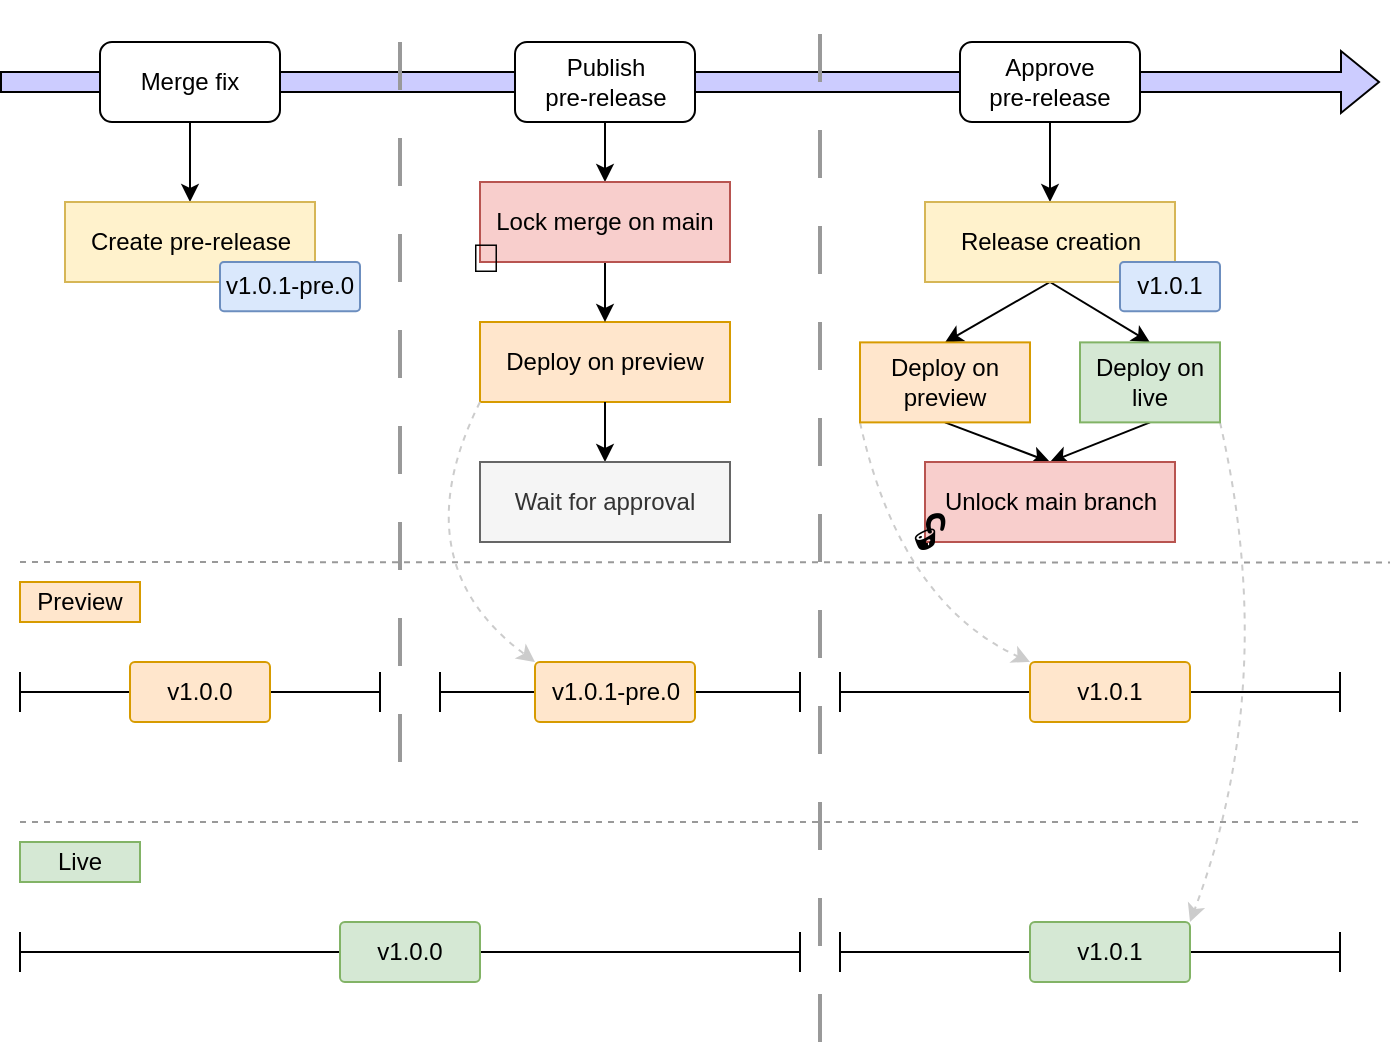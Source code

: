 <mxfile version="22.1.21" type="device" pages="5">
  <diagram name="fix" id="pZKc-YF5wJobyb3nDvFf">
    <mxGraphModel dx="934" dy="682" grid="1" gridSize="10" guides="1" tooltips="1" connect="1" arrows="1" fold="1" page="1" pageScale="1" pageWidth="850" pageHeight="1100" math="0" shadow="0">
      <root>
        <mxCell id="0" />
        <mxCell id="1" parent="0" />
        <mxCell id="5cd2LB1jiimj6dj2osRP-57" value="" style="shape=flexArrow;endArrow=classic;html=1;rounded=0;fillColor=#CCCCFF;" parent="1" edge="1">
          <mxGeometry width="50" height="50" relative="1" as="geometry">
            <mxPoint x="70" y="110" as="sourcePoint" />
            <mxPoint x="760" y="110" as="targetPoint" />
          </mxGeometry>
        </mxCell>
        <mxCell id="5cd2LB1jiimj6dj2osRP-28" value="Merge fix" style="rounded=1;whiteSpace=wrap;html=1;" parent="1" vertex="1">
          <mxGeometry x="120.0" y="90" width="90" height="40" as="geometry" />
        </mxCell>
        <mxCell id="5cd2LB1jiimj6dj2osRP-29" value="" style="endArrow=classic;html=1;rounded=0;exitX=0.5;exitY=1;exitDx=0;exitDy=0;entryX=0.5;entryY=0;entryDx=0;entryDy=0;" parent="1" source="5cd2LB1jiimj6dj2osRP-28" target="5cd2LB1jiimj6dj2osRP-30" edge="1">
          <mxGeometry width="50" height="50" relative="1" as="geometry">
            <mxPoint x="430" y="370" as="sourcePoint" />
            <mxPoint x="190" y="170" as="targetPoint" />
          </mxGeometry>
        </mxCell>
        <mxCell id="5cd2LB1jiimj6dj2osRP-32" value="" style="endArrow=none;html=1;rounded=0;strokeColor=#999999;dashed=1;" parent="1" edge="1">
          <mxGeometry width="50" height="50" relative="1" as="geometry">
            <mxPoint x="80" y="350" as="sourcePoint" />
            <mxPoint x="765" y="350.31" as="targetPoint" />
          </mxGeometry>
        </mxCell>
        <mxCell id="5cd2LB1jiimj6dj2osRP-34" value="Preview" style="rounded=0;whiteSpace=wrap;html=1;fillColor=#ffe6cc;strokeColor=#d79b00;" parent="1" vertex="1">
          <mxGeometry x="80" y="360" width="60" height="20" as="geometry" />
        </mxCell>
        <mxCell id="5cd2LB1jiimj6dj2osRP-35" value="" style="endArrow=none;html=1;rounded=0;strokeColor=#999999;dashed=1;" parent="1" edge="1">
          <mxGeometry width="50" height="50" relative="1" as="geometry">
            <mxPoint x="80" y="480" as="sourcePoint" />
            <mxPoint x="750" y="480" as="targetPoint" />
          </mxGeometry>
        </mxCell>
        <mxCell id="5cd2LB1jiimj6dj2osRP-36" value="Live" style="rounded=0;whiteSpace=wrap;html=1;fillColor=#d5e8d4;strokeColor=#82b366;" parent="1" vertex="1">
          <mxGeometry x="80" y="490.0" width="60" height="20" as="geometry" />
        </mxCell>
        <mxCell id="5cd2LB1jiimj6dj2osRP-37" value="Publish&lt;br&gt;pre-release" style="rounded=1;whiteSpace=wrap;html=1;" parent="1" vertex="1">
          <mxGeometry x="327.5" y="90" width="90" height="40" as="geometry" />
        </mxCell>
        <mxCell id="5cd2LB1jiimj6dj2osRP-38" value="" style="endArrow=none;dashed=1;html=1;dashPattern=12 12;strokeWidth=2;rounded=0;strokeColor=#999999;" parent="1" edge="1">
          <mxGeometry width="50" height="50" relative="1" as="geometry">
            <mxPoint x="270" y="450" as="sourcePoint" />
            <mxPoint x="270" y="80" as="targetPoint" />
          </mxGeometry>
        </mxCell>
        <mxCell id="5cd2LB1jiimj6dj2osRP-40" value="" style="endArrow=classic;html=1;rounded=0;exitX=0.5;exitY=1;exitDx=0;exitDy=0;entryX=0.5;entryY=0;entryDx=0;entryDy=0;" parent="1" source="5cd2LB1jiimj6dj2osRP-37" target="dLNXqABYc0Uyi20OCmr2-1" edge="1">
          <mxGeometry width="50" height="50" relative="1" as="geometry">
            <mxPoint x="372.02" y="176.51" as="sourcePoint" />
            <mxPoint x="373" y="170" as="targetPoint" />
          </mxGeometry>
        </mxCell>
        <mxCell id="5cd2LB1jiimj6dj2osRP-41" value="Deploy on preview" style="rounded=0;whiteSpace=wrap;html=1;fillColor=#ffe6cc;strokeColor=#d79b00;" parent="1" vertex="1">
          <mxGeometry x="310" y="230" width="125" height="40" as="geometry" />
        </mxCell>
        <mxCell id="5cd2LB1jiimj6dj2osRP-48" value="" style="endArrow=classic;html=1;rounded=0;exitX=0.5;exitY=1;exitDx=0;exitDy=0;entryX=0.5;entryY=0;entryDx=0;entryDy=0;" parent="1" source="5cd2LB1jiimj6dj2osRP-41" target="5cd2LB1jiimj6dj2osRP-49" edge="1">
          <mxGeometry width="50" height="50" relative="1" as="geometry">
            <mxPoint x="372.07" y="220" as="sourcePoint" />
            <mxPoint x="390" y="230" as="targetPoint" />
          </mxGeometry>
        </mxCell>
        <mxCell id="5cd2LB1jiimj6dj2osRP-49" value="Wait for approval" style="rounded=0;whiteSpace=wrap;html=1;fillColor=#f5f5f5;strokeColor=#666666;fontColor=#333333;" parent="1" vertex="1">
          <mxGeometry x="310" y="300" width="125" height="40" as="geometry" />
        </mxCell>
        <mxCell id="5cd2LB1jiimj6dj2osRP-51" value="" style="endArrow=classic;html=1;rounded=0;entryX=0;entryY=0;entryDx=0;entryDy=0;exitX=0;exitY=1;exitDx=0;exitDy=0;curved=1;strokeColor=#CCCCCC;dashed=1;" parent="1" source="5cd2LB1jiimj6dj2osRP-41" target="5cd2LB1jiimj6dj2osRP-39" edge="1">
          <mxGeometry width="50" height="50" relative="1" as="geometry">
            <mxPoint x="420" y="350" as="sourcePoint" />
            <mxPoint x="470" y="300" as="targetPoint" />
            <Array as="points">
              <mxPoint x="270" y="350" />
            </Array>
          </mxGeometry>
        </mxCell>
        <mxCell id="5cd2LB1jiimj6dj2osRP-52" value="" style="endArrow=none;dashed=1;html=1;dashPattern=12 12;strokeWidth=2;rounded=0;strokeColor=#999999;" parent="1" edge="1">
          <mxGeometry width="50" height="50" relative="1" as="geometry">
            <mxPoint x="480" y="590" as="sourcePoint" />
            <mxPoint x="480" y="70" as="targetPoint" />
          </mxGeometry>
        </mxCell>
        <mxCell id="5cd2LB1jiimj6dj2osRP-64" style="rounded=0;orthogonalLoop=1;jettySize=auto;html=1;exitX=0.5;exitY=1;exitDx=0;exitDy=0;entryX=0.5;entryY=0;entryDx=0;entryDy=0;" parent="1" source="5cd2LB1jiimj6dj2osRP-54" target="5cd2LB1jiimj6dj2osRP-58" edge="1">
          <mxGeometry relative="1" as="geometry" />
        </mxCell>
        <mxCell id="5cd2LB1jiimj6dj2osRP-54" value="Approve&lt;br&gt;pre-release" style="rounded=1;whiteSpace=wrap;html=1;" parent="1" vertex="1">
          <mxGeometry x="550" y="90" width="90" height="40" as="geometry" />
        </mxCell>
        <mxCell id="5cd2LB1jiimj6dj2osRP-62" style="rounded=0;orthogonalLoop=1;jettySize=auto;html=1;exitX=0.5;exitY=1;exitDx=0;exitDy=0;entryX=0.5;entryY=0;entryDx=0;entryDy=0;" parent="1" source="5cd2LB1jiimj6dj2osRP-58" target="5cd2LB1jiimj6dj2osRP-60" edge="1">
          <mxGeometry relative="1" as="geometry" />
        </mxCell>
        <mxCell id="5cd2LB1jiimj6dj2osRP-63" style="rounded=0;orthogonalLoop=1;jettySize=auto;html=1;exitX=0.5;exitY=1;exitDx=0;exitDy=0;entryX=0.5;entryY=0;entryDx=0;entryDy=0;" parent="1" source="5cd2LB1jiimj6dj2osRP-58" target="5cd2LB1jiimj6dj2osRP-61" edge="1">
          <mxGeometry relative="1" as="geometry" />
        </mxCell>
        <mxCell id="5cd2LB1jiimj6dj2osRP-75" style="rounded=0;orthogonalLoop=1;jettySize=auto;html=1;entryX=0;entryY=0;entryDx=0;entryDy=0;dashed=1;curved=1;strokeColor=#CCCCCC;exitX=0;exitY=1;exitDx=0;exitDy=0;" parent="1" source="5cd2LB1jiimj6dj2osRP-60" target="5cd2LB1jiimj6dj2osRP-66" edge="1">
          <mxGeometry relative="1" as="geometry">
            <Array as="points">
              <mxPoint x="520" y="370" />
            </Array>
          </mxGeometry>
        </mxCell>
        <mxCell id="dLNXqABYc0Uyi20OCmr2-5" style="rounded=0;orthogonalLoop=1;jettySize=auto;html=1;exitX=0.5;exitY=1;exitDx=0;exitDy=0;entryX=0.5;entryY=0;entryDx=0;entryDy=0;" parent="1" source="5cd2LB1jiimj6dj2osRP-60" target="dLNXqABYc0Uyi20OCmr2-4" edge="1">
          <mxGeometry relative="1" as="geometry" />
        </mxCell>
        <mxCell id="5cd2LB1jiimj6dj2osRP-60" value="Deploy on preview" style="rounded=0;whiteSpace=wrap;html=1;fillColor=#ffe6cc;strokeColor=#d79b00;" parent="1" vertex="1">
          <mxGeometry x="500" y="240.19" width="85" height="40" as="geometry" />
        </mxCell>
        <mxCell id="5cd2LB1jiimj6dj2osRP-76" style="rounded=0;orthogonalLoop=1;jettySize=auto;html=1;exitX=1;exitY=1;exitDx=0;exitDy=0;entryX=1;entryY=0;entryDx=0;entryDy=0;dashed=1;curved=1;strokeColor=#CCCCCC;" parent="1" source="5cd2LB1jiimj6dj2osRP-61" target="5cd2LB1jiimj6dj2osRP-74" edge="1">
          <mxGeometry relative="1" as="geometry">
            <Array as="points">
              <mxPoint x="710" y="410" />
            </Array>
          </mxGeometry>
        </mxCell>
        <mxCell id="dLNXqABYc0Uyi20OCmr2-6" style="rounded=0;orthogonalLoop=1;jettySize=auto;html=1;exitX=0.5;exitY=1;exitDx=0;exitDy=0;entryX=0.5;entryY=0;entryDx=0;entryDy=0;" parent="1" source="5cd2LB1jiimj6dj2osRP-61" target="dLNXqABYc0Uyi20OCmr2-4" edge="1">
          <mxGeometry relative="1" as="geometry" />
        </mxCell>
        <mxCell id="5cd2LB1jiimj6dj2osRP-61" value="Deploy on live" style="rounded=0;whiteSpace=wrap;html=1;fillColor=#d5e8d4;strokeColor=#82b366;" parent="1" vertex="1">
          <mxGeometry x="610" y="240.19" width="70" height="40" as="geometry" />
        </mxCell>
        <mxCell id="5cd2LB1jiimj6dj2osRP-67" value="" style="group" parent="1" vertex="1" connectable="0">
          <mxGeometry x="80" y="530" width="390" height="30" as="geometry" />
        </mxCell>
        <mxCell id="5cd2LB1jiimj6dj2osRP-47" value="" style="shape=crossbar;whiteSpace=wrap;html=1;rounded=1;" parent="5cd2LB1jiimj6dj2osRP-67" vertex="1">
          <mxGeometry y="5" width="390" height="20" as="geometry" />
        </mxCell>
        <mxCell id="5cd2LB1jiimj6dj2osRP-42" value="v1.0.0" style="rounded=1;whiteSpace=wrap;html=1;arcSize=8;rotation=0;fillColor=#d5e8d4;strokeColor=#82b366;" parent="5cd2LB1jiimj6dj2osRP-67" vertex="1">
          <mxGeometry x="160" width="70" height="30" as="geometry" />
        </mxCell>
        <mxCell id="5cd2LB1jiimj6dj2osRP-71" value="" style="group" parent="1" vertex="1" connectable="0">
          <mxGeometry x="490" y="400" width="250" height="30" as="geometry" />
        </mxCell>
        <mxCell id="5cd2LB1jiimj6dj2osRP-65" value="" style="shape=crossbar;whiteSpace=wrap;html=1;rounded=1;" parent="5cd2LB1jiimj6dj2osRP-71" vertex="1">
          <mxGeometry y="5" width="250" height="20" as="geometry" />
        </mxCell>
        <mxCell id="5cd2LB1jiimj6dj2osRP-66" value="v1.0.1" style="rounded=1;whiteSpace=wrap;html=1;arcSize=8;rotation=0;fillColor=#ffe6cc;strokeColor=#d79b00;" parent="5cd2LB1jiimj6dj2osRP-71" vertex="1">
          <mxGeometry x="95" width="80" height="30" as="geometry" />
        </mxCell>
        <mxCell id="5cd2LB1jiimj6dj2osRP-72" value="" style="group" parent="1" vertex="1" connectable="0">
          <mxGeometry x="490" y="530" width="250" height="30" as="geometry" />
        </mxCell>
        <mxCell id="5cd2LB1jiimj6dj2osRP-73" value="" style="shape=crossbar;whiteSpace=wrap;html=1;rounded=1;" parent="5cd2LB1jiimj6dj2osRP-72" vertex="1">
          <mxGeometry y="5" width="250" height="20" as="geometry" />
        </mxCell>
        <mxCell id="5cd2LB1jiimj6dj2osRP-74" value="v1.0.1" style="rounded=1;whiteSpace=wrap;html=1;arcSize=8;rotation=0;fillColor=#d5e8d4;strokeColor=#82b366;" parent="5cd2LB1jiimj6dj2osRP-72" vertex="1">
          <mxGeometry x="95" width="80" height="30" as="geometry" />
        </mxCell>
        <mxCell id="QiLWeh3rhh1vCK5693KF-1" value="" style="group" parent="1" vertex="1" connectable="0">
          <mxGeometry x="290" y="400" width="180" height="30" as="geometry" />
        </mxCell>
        <mxCell id="5cd2LB1jiimj6dj2osRP-53" value="" style="shape=crossbar;whiteSpace=wrap;html=1;rounded=1;" parent="QiLWeh3rhh1vCK5693KF-1" vertex="1">
          <mxGeometry y="5" width="180" height="20" as="geometry" />
        </mxCell>
        <mxCell id="5cd2LB1jiimj6dj2osRP-39" value="v1.0.1-pre.0" style="rounded=1;whiteSpace=wrap;html=1;arcSize=8;rotation=0;fillColor=#ffe6cc;strokeColor=#d79b00;" parent="QiLWeh3rhh1vCK5693KF-1" vertex="1">
          <mxGeometry x="47.5" width="80" height="30" as="geometry" />
        </mxCell>
        <mxCell id="QiLWeh3rhh1vCK5693KF-2" value="" style="group" parent="1" vertex="1" connectable="0">
          <mxGeometry x="80" y="400" width="180" height="30" as="geometry" />
        </mxCell>
        <mxCell id="5cd2LB1jiimj6dj2osRP-45" value="" style="shape=crossbar;whiteSpace=wrap;html=1;rounded=1;" parent="QiLWeh3rhh1vCK5693KF-2" vertex="1">
          <mxGeometry y="5" width="180" height="20" as="geometry" />
        </mxCell>
        <mxCell id="5cd2LB1jiimj6dj2osRP-31" value="v1.0.0" style="rounded=1;whiteSpace=wrap;html=1;arcSize=8;rotation=0;fillColor=#ffe6cc;strokeColor=#d79b00;" parent="QiLWeh3rhh1vCK5693KF-2" vertex="1">
          <mxGeometry x="55" width="70" height="30" as="geometry" />
        </mxCell>
        <mxCell id="QiLWeh3rhh1vCK5693KF-3" value="" style="group" parent="1" vertex="1" connectable="0">
          <mxGeometry x="102.5" y="170" width="147.5" height="54.62" as="geometry" />
        </mxCell>
        <mxCell id="5cd2LB1jiimj6dj2osRP-30" value="Create pre-release" style="rounded=0;whiteSpace=wrap;html=1;fillColor=#fff2cc;strokeColor=#d6b656;" parent="QiLWeh3rhh1vCK5693KF-3" vertex="1">
          <mxGeometry width="125" height="40" as="geometry" />
        </mxCell>
        <mxCell id="5cd2LB1jiimj6dj2osRP-33" value="v1.0.1-pre.0" style="rounded=1;whiteSpace=wrap;html=1;arcSize=8;rotation=0;fillColor=#dae8fc;strokeColor=#6c8ebf;" parent="QiLWeh3rhh1vCK5693KF-3" vertex="1">
          <mxGeometry x="77.5" y="30" width="70" height="24.62" as="geometry" />
        </mxCell>
        <mxCell id="QiLWeh3rhh1vCK5693KF-4" value="" style="group" parent="1" vertex="1" connectable="0">
          <mxGeometry x="532.5" y="170" width="147.5" height="54.62" as="geometry" />
        </mxCell>
        <mxCell id="5cd2LB1jiimj6dj2osRP-58" value="Release creation" style="rounded=0;whiteSpace=wrap;html=1;fillColor=#fff2cc;strokeColor=#d6b656;" parent="QiLWeh3rhh1vCK5693KF-4" vertex="1">
          <mxGeometry width="125" height="40" as="geometry" />
        </mxCell>
        <mxCell id="5cd2LB1jiimj6dj2osRP-59" value="v1.0.1" style="rounded=1;whiteSpace=wrap;html=1;arcSize=8;rotation=0;fillColor=#dae8fc;strokeColor=#6c8ebf;" parent="QiLWeh3rhh1vCK5693KF-4" vertex="1">
          <mxGeometry x="97.5" y="30" width="50" height="24.62" as="geometry" />
        </mxCell>
        <mxCell id="dLNXqABYc0Uyi20OCmr2-2" style="edgeStyle=orthogonalEdgeStyle;rounded=0;orthogonalLoop=1;jettySize=auto;html=1;exitX=0.5;exitY=1;exitDx=0;exitDy=0;entryX=0.5;entryY=0;entryDx=0;entryDy=0;" parent="1" source="dLNXqABYc0Uyi20OCmr2-1" target="5cd2LB1jiimj6dj2osRP-41" edge="1">
          <mxGeometry relative="1" as="geometry" />
        </mxCell>
        <mxCell id="UJ3JC_Hm7Ml4a0kbTPMC-1" value="" style="group" parent="1" vertex="1" connectable="0">
          <mxGeometry x="297.5" y="160" width="137.5" height="52.31" as="geometry" />
        </mxCell>
        <mxCell id="dLNXqABYc0Uyi20OCmr2-1" value="Lock merge on main" style="rounded=0;whiteSpace=wrap;html=1;fillColor=#f8cecc;strokeColor=#b85450;gradientColor=none;" parent="UJ3JC_Hm7Ml4a0kbTPMC-1" vertex="1">
          <mxGeometry x="12.5" width="125" height="40" as="geometry" />
        </mxCell>
        <mxCell id="dLNXqABYc0Uyi20OCmr2-3" value="&lt;font style=&quot;font-size: 20px;&quot;&gt;🔐&lt;/font&gt;" style="text;html=1;strokeColor=none;fillColor=none;align=center;verticalAlign=middle;whiteSpace=wrap;rounded=0;" parent="UJ3JC_Hm7Ml4a0kbTPMC-1" vertex="1">
          <mxGeometry y="22.31" width="30" height="30" as="geometry" />
        </mxCell>
        <mxCell id="UJ3JC_Hm7Ml4a0kbTPMC-2" value="" style="group" parent="1" vertex="1" connectable="0">
          <mxGeometry x="520" y="300" width="137.5" height="50" as="geometry" />
        </mxCell>
        <mxCell id="dLNXqABYc0Uyi20OCmr2-4" value="Unlock main branch" style="rounded=0;whiteSpace=wrap;html=1;fillColor=#f8cecc;strokeColor=#b85450;gradientColor=none;" parent="UJ3JC_Hm7Ml4a0kbTPMC-2" vertex="1">
          <mxGeometry x="12.5" width="125" height="40" as="geometry" />
        </mxCell>
        <mxCell id="dLNXqABYc0Uyi20OCmr2-7" value="&lt;span style=&quot;font-size: 20px;&quot;&gt;🔓&lt;/span&gt;" style="text;html=1;strokeColor=none;fillColor=none;align=center;verticalAlign=middle;whiteSpace=wrap;rounded=0;" parent="UJ3JC_Hm7Ml4a0kbTPMC-2" vertex="1">
          <mxGeometry y="20" width="30" height="30" as="geometry" />
        </mxCell>
      </root>
    </mxGraphModel>
  </diagram>
  <diagram id="2L8MjhIsjydz6ORR8fdf" name="feature">
    <mxGraphModel dx="849" dy="620" grid="1" gridSize="10" guides="1" tooltips="1" connect="1" arrows="1" fold="1" page="1" pageScale="1" pageWidth="850" pageHeight="1100" math="0" shadow="0">
      <root>
        <mxCell id="0" />
        <mxCell id="1" parent="0" />
        <mxCell id="0zvie3G6v1eaCCdzBdob-1" value="" style="shape=flexArrow;endArrow=classic;html=1;rounded=0;fillColor=#CCCCFF;" parent="1" edge="1">
          <mxGeometry width="50" height="50" relative="1" as="geometry">
            <mxPoint x="70" y="110" as="sourcePoint" />
            <mxPoint x="760" y="110" as="targetPoint" />
          </mxGeometry>
        </mxCell>
        <mxCell id="0zvie3G6v1eaCCdzBdob-2" value="Merge feature" style="rounded=1;whiteSpace=wrap;html=1;" parent="1" vertex="1">
          <mxGeometry x="120.0" y="90" width="90" height="40" as="geometry" />
        </mxCell>
        <mxCell id="0zvie3G6v1eaCCdzBdob-3" value="" style="endArrow=classic;html=1;rounded=0;exitX=0.5;exitY=1;exitDx=0;exitDy=0;entryX=0.5;entryY=0;entryDx=0;entryDy=0;" parent="1" source="0zvie3G6v1eaCCdzBdob-2" target="0zvie3G6v1eaCCdzBdob-40" edge="1">
          <mxGeometry width="50" height="50" relative="1" as="geometry">
            <mxPoint x="430" y="370" as="sourcePoint" />
            <mxPoint x="190" y="170" as="targetPoint" />
          </mxGeometry>
        </mxCell>
        <mxCell id="0zvie3G6v1eaCCdzBdob-4" value="" style="endArrow=none;html=1;rounded=0;strokeColor=#999999;dashed=1;" parent="1" edge="1">
          <mxGeometry width="50" height="50" relative="1" as="geometry">
            <mxPoint x="80" y="380" as="sourcePoint" />
            <mxPoint x="765" y="380.31" as="targetPoint" />
          </mxGeometry>
        </mxCell>
        <mxCell id="0zvie3G6v1eaCCdzBdob-5" value="Preview" style="rounded=0;whiteSpace=wrap;html=1;fillColor=#ffe6cc;strokeColor=#d79b00;" parent="1" vertex="1">
          <mxGeometry x="80" y="390" width="60" height="20" as="geometry" />
        </mxCell>
        <mxCell id="0zvie3G6v1eaCCdzBdob-6" value="" style="endArrow=none;html=1;rounded=0;strokeColor=#999999;dashed=1;" parent="1" edge="1">
          <mxGeometry width="50" height="50" relative="1" as="geometry">
            <mxPoint x="80" y="490" as="sourcePoint" />
            <mxPoint x="750" y="490" as="targetPoint" />
          </mxGeometry>
        </mxCell>
        <mxCell id="0zvie3G6v1eaCCdzBdob-7" value="Live" style="rounded=0;whiteSpace=wrap;html=1;fillColor=#d5e8d4;strokeColor=#82b366;" parent="1" vertex="1">
          <mxGeometry x="80" y="500.0" width="60" height="20" as="geometry" />
        </mxCell>
        <mxCell id="0zvie3G6v1eaCCdzBdob-8" value="Publish&lt;br&gt;pre-release" style="rounded=1;whiteSpace=wrap;html=1;" parent="1" vertex="1">
          <mxGeometry x="327.5" y="90" width="90" height="40" as="geometry" />
        </mxCell>
        <mxCell id="0zvie3G6v1eaCCdzBdob-9" value="" style="endArrow=none;dashed=1;html=1;dashPattern=12 12;strokeWidth=2;rounded=0;strokeColor=#999999;" parent="1" edge="1">
          <mxGeometry width="50" height="50" relative="1" as="geometry">
            <mxPoint x="270" y="450" as="sourcePoint" />
            <mxPoint x="270" y="80" as="targetPoint" />
          </mxGeometry>
        </mxCell>
        <mxCell id="0zvie3G6v1eaCCdzBdob-10" value="" style="endArrow=classic;html=1;rounded=0;exitX=0.5;exitY=1;exitDx=0;exitDy=0;" parent="1" source="0zvie3G6v1eaCCdzBdob-8" edge="1">
          <mxGeometry width="50" height="50" relative="1" as="geometry">
            <mxPoint x="372.02" y="176.51" as="sourcePoint" />
            <mxPoint x="373" y="170" as="targetPoint" />
          </mxGeometry>
        </mxCell>
        <mxCell id="0zvie3G6v1eaCCdzBdob-11" value="Deploy on preview" style="rounded=0;whiteSpace=wrap;html=1;fillColor=#ffe6cc;strokeColor=#d79b00;" parent="1" vertex="1">
          <mxGeometry x="310" y="250" width="125" height="40" as="geometry" />
        </mxCell>
        <mxCell id="0zvie3G6v1eaCCdzBdob-12" value="" style="endArrow=classic;html=1;rounded=0;exitX=0.5;exitY=1;exitDx=0;exitDy=0;entryX=0.5;entryY=0;entryDx=0;entryDy=0;" parent="1" source="0zvie3G6v1eaCCdzBdob-11" target="0zvie3G6v1eaCCdzBdob-13" edge="1">
          <mxGeometry width="50" height="50" relative="1" as="geometry">
            <mxPoint x="372.07" y="220" as="sourcePoint" />
            <mxPoint x="390" y="230" as="targetPoint" />
          </mxGeometry>
        </mxCell>
        <mxCell id="0zvie3G6v1eaCCdzBdob-13" value="Wait for approval" style="rounded=0;whiteSpace=wrap;html=1;fillColor=#f5f5f5;strokeColor=#666666;fontColor=#333333;" parent="1" vertex="1">
          <mxGeometry x="310" y="320" width="125" height="40" as="geometry" />
        </mxCell>
        <mxCell id="0zvie3G6v1eaCCdzBdob-14" value="" style="endArrow=classic;html=1;rounded=0;entryX=0;entryY=0;entryDx=0;entryDy=0;exitX=0;exitY=1;exitDx=0;exitDy=0;curved=1;strokeColor=#CCCCCC;dashed=1;" parent="1" source="0zvie3G6v1eaCCdzBdob-11" target="0zvie3G6v1eaCCdzBdob-35" edge="1">
          <mxGeometry width="50" height="50" relative="1" as="geometry">
            <mxPoint x="420" y="350" as="sourcePoint" />
            <mxPoint x="470" y="300" as="targetPoint" />
            <Array as="points">
              <mxPoint x="270" y="360" />
            </Array>
          </mxGeometry>
        </mxCell>
        <mxCell id="0zvie3G6v1eaCCdzBdob-15" value="" style="endArrow=none;dashed=1;html=1;dashPattern=12 12;strokeWidth=2;rounded=0;strokeColor=#999999;" parent="1" edge="1">
          <mxGeometry width="50" height="50" relative="1" as="geometry">
            <mxPoint x="480" y="590" as="sourcePoint" />
            <mxPoint x="480" y="70" as="targetPoint" />
          </mxGeometry>
        </mxCell>
        <mxCell id="0zvie3G6v1eaCCdzBdob-16" style="rounded=0;orthogonalLoop=1;jettySize=auto;html=1;exitX=0.5;exitY=1;exitDx=0;exitDy=0;entryX=0.5;entryY=0;entryDx=0;entryDy=0;" parent="1" source="0zvie3G6v1eaCCdzBdob-17" target="0zvie3G6v1eaCCdzBdob-43" edge="1">
          <mxGeometry relative="1" as="geometry" />
        </mxCell>
        <mxCell id="0zvie3G6v1eaCCdzBdob-17" value="Approve&lt;br&gt;pre-release" style="rounded=1;whiteSpace=wrap;html=1;" parent="1" vertex="1">
          <mxGeometry x="550" y="90" width="90" height="40" as="geometry" />
        </mxCell>
        <mxCell id="0zvie3G6v1eaCCdzBdob-18" style="rounded=0;orthogonalLoop=1;jettySize=auto;html=1;exitX=0.5;exitY=1;exitDx=0;exitDy=0;entryX=0.5;entryY=0;entryDx=0;entryDy=0;" parent="1" source="0zvie3G6v1eaCCdzBdob-43" target="0zvie3G6v1eaCCdzBdob-21" edge="1">
          <mxGeometry relative="1" as="geometry" />
        </mxCell>
        <mxCell id="0zvie3G6v1eaCCdzBdob-19" style="rounded=0;orthogonalLoop=1;jettySize=auto;html=1;exitX=0.5;exitY=1;exitDx=0;exitDy=0;entryX=0.5;entryY=0;entryDx=0;entryDy=0;" parent="1" source="0zvie3G6v1eaCCdzBdob-43" target="0zvie3G6v1eaCCdzBdob-23" edge="1">
          <mxGeometry relative="1" as="geometry" />
        </mxCell>
        <mxCell id="0zvie3G6v1eaCCdzBdob-20" style="rounded=0;orthogonalLoop=1;jettySize=auto;html=1;entryX=0;entryY=0;entryDx=0;entryDy=0;dashed=1;curved=1;strokeColor=#CCCCCC;exitX=0;exitY=1;exitDx=0;exitDy=0;" parent="1" source="0zvie3G6v1eaCCdzBdob-21" target="0zvie3G6v1eaCCdzBdob-29" edge="1">
          <mxGeometry relative="1" as="geometry">
            <Array as="points">
              <mxPoint x="510" y="390" />
            </Array>
          </mxGeometry>
        </mxCell>
        <mxCell id="kVyqa3gH1XwifeNWKkWN-4" style="rounded=0;orthogonalLoop=1;jettySize=auto;html=1;exitX=0.5;exitY=1;exitDx=0;exitDy=0;entryX=0.5;entryY=0;entryDx=0;entryDy=0;" edge="1" parent="1" source="0zvie3G6v1eaCCdzBdob-21" target="kVyqa3gH1XwifeNWKkWN-2">
          <mxGeometry relative="1" as="geometry" />
        </mxCell>
        <mxCell id="0zvie3G6v1eaCCdzBdob-21" value="Deploy on preview" style="rounded=0;whiteSpace=wrap;html=1;fillColor=#ffe6cc;strokeColor=#d79b00;" parent="1" vertex="1">
          <mxGeometry x="500" y="240.19" width="85" height="40" as="geometry" />
        </mxCell>
        <mxCell id="0zvie3G6v1eaCCdzBdob-22" style="rounded=0;orthogonalLoop=1;jettySize=auto;html=1;exitX=1;exitY=1;exitDx=0;exitDy=0;entryX=1;entryY=0;entryDx=0;entryDy=0;dashed=1;curved=1;strokeColor=#CCCCCC;" parent="1" source="0zvie3G6v1eaCCdzBdob-23" target="0zvie3G6v1eaCCdzBdob-32" edge="1">
          <mxGeometry relative="1" as="geometry">
            <Array as="points">
              <mxPoint x="710" y="410" />
            </Array>
          </mxGeometry>
        </mxCell>
        <mxCell id="kVyqa3gH1XwifeNWKkWN-5" style="rounded=0;orthogonalLoop=1;jettySize=auto;html=1;exitX=0.5;exitY=1;exitDx=0;exitDy=0;entryX=0.5;entryY=0;entryDx=0;entryDy=0;" edge="1" parent="1" source="0zvie3G6v1eaCCdzBdob-23" target="kVyqa3gH1XwifeNWKkWN-2">
          <mxGeometry relative="1" as="geometry">
            <mxPoint x="600" y="320.0" as="targetPoint" />
          </mxGeometry>
        </mxCell>
        <mxCell id="0zvie3G6v1eaCCdzBdob-23" value="Deploy on live" style="rounded=0;whiteSpace=wrap;html=1;fillColor=#d5e8d4;strokeColor=#82b366;" parent="1" vertex="1">
          <mxGeometry x="610" y="240.19" width="70" height="40" as="geometry" />
        </mxCell>
        <mxCell id="0zvie3G6v1eaCCdzBdob-24" value="" style="group;arcSize=12;" parent="1" vertex="1" connectable="0">
          <mxGeometry x="80" y="540" width="390" height="30" as="geometry" />
        </mxCell>
        <mxCell id="0zvie3G6v1eaCCdzBdob-25" value="" style="shape=crossbar;whiteSpace=wrap;html=1;rounded=1;" parent="0zvie3G6v1eaCCdzBdob-24" vertex="1">
          <mxGeometry y="5" width="390" height="20" as="geometry" />
        </mxCell>
        <mxCell id="0zvie3G6v1eaCCdzBdob-26" value="v1.0.0" style="rounded=1;whiteSpace=wrap;html=1;arcSize=8;rotation=0;fillColor=#d5e8d4;strokeColor=#82b366;" parent="0zvie3G6v1eaCCdzBdob-24" vertex="1">
          <mxGeometry x="160" width="70" height="30" as="geometry" />
        </mxCell>
        <mxCell id="0zvie3G6v1eaCCdzBdob-27" value="" style="group" parent="1" vertex="1" connectable="0">
          <mxGeometry x="490" y="430" width="250" height="30" as="geometry" />
        </mxCell>
        <mxCell id="0zvie3G6v1eaCCdzBdob-28" value="" style="shape=crossbar;whiteSpace=wrap;html=1;rounded=1;" parent="0zvie3G6v1eaCCdzBdob-27" vertex="1">
          <mxGeometry y="5" width="250" height="20" as="geometry" />
        </mxCell>
        <mxCell id="0zvie3G6v1eaCCdzBdob-29" value="v1.1.0" style="rounded=1;whiteSpace=wrap;html=1;arcSize=8;rotation=0;fillColor=#ffe6cc;strokeColor=#d79b00;" parent="0zvie3G6v1eaCCdzBdob-27" vertex="1">
          <mxGeometry x="95" width="80" height="30" as="geometry" />
        </mxCell>
        <mxCell id="0zvie3G6v1eaCCdzBdob-30" value="" style="group" parent="1" vertex="1" connectable="0">
          <mxGeometry x="490" y="540" width="250" height="30" as="geometry" />
        </mxCell>
        <mxCell id="0zvie3G6v1eaCCdzBdob-31" value="" style="shape=crossbar;whiteSpace=wrap;html=1;rounded=1;" parent="0zvie3G6v1eaCCdzBdob-30" vertex="1">
          <mxGeometry y="5" width="250" height="20" as="geometry" />
        </mxCell>
        <mxCell id="0zvie3G6v1eaCCdzBdob-32" value="v1.1.0" style="rounded=1;whiteSpace=wrap;html=1;arcSize=8;rotation=0;fillColor=#d5e8d4;strokeColor=#82b366;" parent="0zvie3G6v1eaCCdzBdob-30" vertex="1">
          <mxGeometry x="95" width="80" height="30" as="geometry" />
        </mxCell>
        <mxCell id="0zvie3G6v1eaCCdzBdob-33" value="" style="group" parent="1" vertex="1" connectable="0">
          <mxGeometry x="290" y="430" width="180" height="30" as="geometry" />
        </mxCell>
        <mxCell id="0zvie3G6v1eaCCdzBdob-34" value="" style="shape=crossbar;whiteSpace=wrap;html=1;rounded=1;" parent="0zvie3G6v1eaCCdzBdob-33" vertex="1">
          <mxGeometry y="5" width="180" height="20" as="geometry" />
        </mxCell>
        <mxCell id="0zvie3G6v1eaCCdzBdob-35" value="v1.1.0-pre.0" style="rounded=1;whiteSpace=wrap;html=1;arcSize=8;rotation=0;fillColor=#ffe6cc;strokeColor=#d79b00;" parent="0zvie3G6v1eaCCdzBdob-33" vertex="1">
          <mxGeometry x="47.5" width="80" height="30" as="geometry" />
        </mxCell>
        <mxCell id="0zvie3G6v1eaCCdzBdob-36" value="" style="group" parent="1" vertex="1" connectable="0">
          <mxGeometry x="80" y="430" width="180" height="30" as="geometry" />
        </mxCell>
        <mxCell id="0zvie3G6v1eaCCdzBdob-37" value="" style="shape=crossbar;whiteSpace=wrap;html=1;rounded=1;" parent="0zvie3G6v1eaCCdzBdob-36" vertex="1">
          <mxGeometry y="5" width="180" height="20" as="geometry" />
        </mxCell>
        <mxCell id="0zvie3G6v1eaCCdzBdob-38" value="v1.0.0" style="rounded=1;whiteSpace=wrap;html=1;arcSize=8;rotation=0;fillColor=#ffe6cc;strokeColor=#d79b00;" parent="0zvie3G6v1eaCCdzBdob-36" vertex="1">
          <mxGeometry x="55" width="70" height="30" as="geometry" />
        </mxCell>
        <mxCell id="0zvie3G6v1eaCCdzBdob-39" value="" style="group" parent="1" vertex="1" connectable="0">
          <mxGeometry x="102.5" y="170" width="147.5" height="54.62" as="geometry" />
        </mxCell>
        <mxCell id="0zvie3G6v1eaCCdzBdob-40" value="Create pre-release" style="rounded=0;whiteSpace=wrap;html=1;fillColor=#fff2cc;strokeColor=#d6b656;" parent="0zvie3G6v1eaCCdzBdob-39" vertex="1">
          <mxGeometry width="125" height="40" as="geometry" />
        </mxCell>
        <mxCell id="0zvie3G6v1eaCCdzBdob-41" value="v1.1.0-pre.0" style="rounded=1;whiteSpace=wrap;html=1;arcSize=8;rotation=0;fillColor=#dae8fc;strokeColor=#6c8ebf;" parent="0zvie3G6v1eaCCdzBdob-39" vertex="1">
          <mxGeometry x="77.5" y="30" width="70" height="24.62" as="geometry" />
        </mxCell>
        <mxCell id="0zvie3G6v1eaCCdzBdob-42" value="" style="group" parent="1" vertex="1" connectable="0">
          <mxGeometry x="532.5" y="170" width="147.5" height="54.62" as="geometry" />
        </mxCell>
        <mxCell id="0zvie3G6v1eaCCdzBdob-43" value="Release creation" style="rounded=0;whiteSpace=wrap;html=1;fillColor=#fff2cc;strokeColor=#d6b656;" parent="0zvie3G6v1eaCCdzBdob-42" vertex="1">
          <mxGeometry width="125" height="40" as="geometry" />
        </mxCell>
        <mxCell id="0zvie3G6v1eaCCdzBdob-44" value="v1.1.0" style="rounded=1;whiteSpace=wrap;html=1;arcSize=8;rotation=0;fillColor=#dae8fc;strokeColor=#6c8ebf;" parent="0zvie3G6v1eaCCdzBdob-42" vertex="1">
          <mxGeometry x="97.5" y="30" width="50" height="24.62" as="geometry" />
        </mxCell>
        <mxCell id="_ZglY67wcJ2aAckAQINm-2" style="edgeStyle=orthogonalEdgeStyle;rounded=0;orthogonalLoop=1;jettySize=auto;html=1;exitX=0.5;exitY=1;exitDx=0;exitDy=0;entryX=0.5;entryY=0;entryDx=0;entryDy=0;" edge="1" parent="1" source="_ZglY67wcJ2aAckAQINm-1" target="0zvie3G6v1eaCCdzBdob-11">
          <mxGeometry relative="1" as="geometry" />
        </mxCell>
        <mxCell id="kVyqa3gH1XwifeNWKkWN-1" value="" style="group" vertex="1" connectable="0" parent="1">
          <mxGeometry x="520" y="320" width="137.5" height="50" as="geometry" />
        </mxCell>
        <mxCell id="kVyqa3gH1XwifeNWKkWN-2" value="Unlock main branch" style="rounded=0;whiteSpace=wrap;html=1;fillColor=#f8cecc;strokeColor=#b85450;gradientColor=none;" vertex="1" parent="kVyqa3gH1XwifeNWKkWN-1">
          <mxGeometry x="12.5" width="125" height="40" as="geometry" />
        </mxCell>
        <mxCell id="kVyqa3gH1XwifeNWKkWN-3" value="&lt;span style=&quot;font-size: 20px;&quot;&gt;🔓&lt;/span&gt;" style="text;html=1;strokeColor=none;fillColor=none;align=center;verticalAlign=middle;whiteSpace=wrap;rounded=0;" vertex="1" parent="kVyqa3gH1XwifeNWKkWN-1">
          <mxGeometry y="20" width="30" height="30" as="geometry" />
        </mxCell>
        <mxCell id="DzBBs4aklnKuNS4Mg1k4-1" value="" style="group" vertex="1" connectable="0" parent="1">
          <mxGeometry x="297.5" y="170" width="137.5" height="53" as="geometry" />
        </mxCell>
        <mxCell id="_ZglY67wcJ2aAckAQINm-1" value="Lock merge on main" style="rounded=0;whiteSpace=wrap;html=1;fillColor=#f8cecc;strokeColor=#b85450;gradientColor=none;" vertex="1" parent="DzBBs4aklnKuNS4Mg1k4-1">
          <mxGeometry x="12.5" width="125" height="40" as="geometry" />
        </mxCell>
        <mxCell id="K78nxwejDAkM43OOM1QN-1" value="&lt;font style=&quot;font-size: 20px;&quot;&gt;🔐&lt;/font&gt;" style="text;html=1;strokeColor=none;fillColor=none;align=center;verticalAlign=middle;whiteSpace=wrap;rounded=0;" vertex="1" parent="DzBBs4aklnKuNS4Mg1k4-1">
          <mxGeometry y="23" width="30" height="30" as="geometry" />
        </mxCell>
      </root>
    </mxGraphModel>
  </diagram>
  <diagram id="Sou7Y3nckNsxvQmmGEtb" name="fix then feature">
    <mxGraphModel dx="983" dy="718" grid="1" gridSize="10" guides="1" tooltips="1" connect="1" arrows="1" fold="1" page="1" pageScale="1" pageWidth="850" pageHeight="1100" math="0" shadow="0">
      <root>
        <mxCell id="0" />
        <mxCell id="1" parent="0" />
        <mxCell id="I6OJyfYU7SBkb0R3gnMq-1" value="" style="shape=flexArrow;endArrow=classic;html=1;rounded=0;fillColor=#CCCCFF;" parent="1" edge="1">
          <mxGeometry width="50" height="50" relative="1" as="geometry">
            <mxPoint x="10" y="110" as="sourcePoint" />
            <mxPoint x="830" y="110" as="targetPoint" />
          </mxGeometry>
        </mxCell>
        <mxCell id="I6OJyfYU7SBkb0R3gnMq-2" value="Merge fix" style="rounded=1;whiteSpace=wrap;html=1;" parent="1" vertex="1">
          <mxGeometry x="60.0" y="90" width="90" height="40" as="geometry" />
        </mxCell>
        <mxCell id="I6OJyfYU7SBkb0R3gnMq-3" value="" style="endArrow=classic;html=1;rounded=0;exitX=0.5;exitY=1;exitDx=0;exitDy=0;entryX=0.5;entryY=0;entryDx=0;entryDy=0;" parent="1" source="I6OJyfYU7SBkb0R3gnMq-2" target="I6OJyfYU7SBkb0R3gnMq-40" edge="1">
          <mxGeometry width="50" height="50" relative="1" as="geometry">
            <mxPoint x="370" y="370" as="sourcePoint" />
            <mxPoint x="130" y="170" as="targetPoint" />
          </mxGeometry>
        </mxCell>
        <mxCell id="I6OJyfYU7SBkb0R3gnMq-4" value="" style="endArrow=none;html=1;rounded=0;strokeColor=#999999;dashed=1;" parent="1" edge="1">
          <mxGeometry width="50" height="50" relative="1" as="geometry">
            <mxPoint x="20" y="370" as="sourcePoint" />
            <mxPoint x="835" y="370.31" as="targetPoint" />
          </mxGeometry>
        </mxCell>
        <mxCell id="I6OJyfYU7SBkb0R3gnMq-5" value="Preview" style="rounded=0;whiteSpace=wrap;html=1;fillColor=#ffe6cc;strokeColor=#d79b00;" parent="1" vertex="1">
          <mxGeometry x="20" y="380" width="60" height="20" as="geometry" />
        </mxCell>
        <mxCell id="I6OJyfYU7SBkb0R3gnMq-6" value="" style="endArrow=none;html=1;rounded=0;strokeColor=#999999;dashed=1;" parent="1" edge="1">
          <mxGeometry width="50" height="50" relative="1" as="geometry">
            <mxPoint x="20" y="480" as="sourcePoint" />
            <mxPoint x="830" y="480" as="targetPoint" />
          </mxGeometry>
        </mxCell>
        <mxCell id="I6OJyfYU7SBkb0R3gnMq-7" value="Live" style="rounded=0;whiteSpace=wrap;html=1;fillColor=#d5e8d4;strokeColor=#82b366;" parent="1" vertex="1">
          <mxGeometry x="20" y="500.0" width="60" height="20" as="geometry" />
        </mxCell>
        <mxCell id="I6OJyfYU7SBkb0R3gnMq-8" value="Publish&lt;br&gt;pre-release" style="rounded=1;whiteSpace=wrap;html=1;" parent="1" vertex="1">
          <mxGeometry x="450" y="90" width="90" height="40" as="geometry" />
        </mxCell>
        <mxCell id="I6OJyfYU7SBkb0R3gnMq-9" value="" style="endArrow=none;dashed=1;html=1;dashPattern=12 12;strokeWidth=2;rounded=0;strokeColor=#999999;" parent="1" edge="1">
          <mxGeometry width="50" height="50" relative="1" as="geometry">
            <mxPoint x="390" y="435.19" as="sourcePoint" />
            <mxPoint x="390" y="65.19" as="targetPoint" />
          </mxGeometry>
        </mxCell>
        <mxCell id="I6OJyfYU7SBkb0R3gnMq-10" value="" style="endArrow=classic;html=1;rounded=0;exitX=0.5;exitY=1;exitDx=0;exitDy=0;entryX=0.5;entryY=0;entryDx=0;entryDy=0;" parent="1" source="I6OJyfYU7SBkb0R3gnMq-8" target="K0b0nNOCRv8K9Op-Dihg-2" edge="1">
          <mxGeometry width="50" height="50" relative="1" as="geometry">
            <mxPoint x="507.02" y="166.51" as="sourcePoint" />
            <mxPoint x="495" y="160" as="targetPoint" />
          </mxGeometry>
        </mxCell>
        <mxCell id="I6OJyfYU7SBkb0R3gnMq-11" value="Deploy on preview" style="rounded=0;whiteSpace=wrap;html=1;fillColor=#ffe6cc;strokeColor=#d79b00;" parent="1" vertex="1">
          <mxGeometry x="432.5" y="240" width="125" height="40" as="geometry" />
        </mxCell>
        <mxCell id="I6OJyfYU7SBkb0R3gnMq-12" value="" style="endArrow=classic;html=1;rounded=0;exitX=0.5;exitY=1;exitDx=0;exitDy=0;entryX=0.5;entryY=0;entryDx=0;entryDy=0;" parent="1" source="I6OJyfYU7SBkb0R3gnMq-11" target="I6OJyfYU7SBkb0R3gnMq-13" edge="1">
          <mxGeometry width="50" height="50" relative="1" as="geometry">
            <mxPoint x="507.07" y="210" as="sourcePoint" />
            <mxPoint x="525" y="220" as="targetPoint" />
          </mxGeometry>
        </mxCell>
        <mxCell id="I6OJyfYU7SBkb0R3gnMq-13" value="Wait for approval" style="rounded=0;whiteSpace=wrap;html=1;fillColor=#f5f5f5;strokeColor=#666666;fontColor=#333333;" parent="1" vertex="1">
          <mxGeometry x="432.5" y="310" width="125" height="40" as="geometry" />
        </mxCell>
        <mxCell id="I6OJyfYU7SBkb0R3gnMq-14" value="" style="endArrow=classic;html=1;rounded=0;entryX=0;entryY=0;entryDx=0;entryDy=0;exitX=0;exitY=1;exitDx=0;exitDy=0;curved=1;strokeColor=#CCCCCC;dashed=1;" parent="1" source="I6OJyfYU7SBkb0R3gnMq-11" target="I6OJyfYU7SBkb0R3gnMq-35" edge="1">
          <mxGeometry width="50" height="50" relative="1" as="geometry">
            <mxPoint x="510" y="340" as="sourcePoint" />
            <mxPoint x="560" y="290" as="targetPoint" />
            <Array as="points">
              <mxPoint x="390" y="350" />
            </Array>
          </mxGeometry>
        </mxCell>
        <mxCell id="I6OJyfYU7SBkb0R3gnMq-15" value="" style="endArrow=none;dashed=1;html=1;dashPattern=12 12;strokeWidth=2;rounded=0;strokeColor=#999999;" parent="1" edge="1">
          <mxGeometry width="50" height="50" relative="1" as="geometry">
            <mxPoint x="599.71" y="580" as="sourcePoint" />
            <mxPoint x="599.71" y="60" as="targetPoint" />
          </mxGeometry>
        </mxCell>
        <mxCell id="I6OJyfYU7SBkb0R3gnMq-16" style="rounded=0;orthogonalLoop=1;jettySize=auto;html=1;exitX=0.5;exitY=1;exitDx=0;exitDy=0;entryX=0.5;entryY=0;entryDx=0;entryDy=0;" parent="1" source="I6OJyfYU7SBkb0R3gnMq-17" target="I6OJyfYU7SBkb0R3gnMq-43" edge="1">
          <mxGeometry relative="1" as="geometry" />
        </mxCell>
        <mxCell id="I6OJyfYU7SBkb0R3gnMq-17" value="Approve&lt;br&gt;pre-release" style="rounded=1;whiteSpace=wrap;html=1;" parent="1" vertex="1">
          <mxGeometry x="668" y="90" width="90" height="40" as="geometry" />
        </mxCell>
        <mxCell id="I6OJyfYU7SBkb0R3gnMq-18" style="rounded=0;orthogonalLoop=1;jettySize=auto;html=1;exitX=0.5;exitY=1;exitDx=0;exitDy=0;entryX=0.5;entryY=0;entryDx=0;entryDy=0;" parent="1" source="I6OJyfYU7SBkb0R3gnMq-43" target="I6OJyfYU7SBkb0R3gnMq-21" edge="1">
          <mxGeometry relative="1" as="geometry" />
        </mxCell>
        <mxCell id="I6OJyfYU7SBkb0R3gnMq-19" style="rounded=0;orthogonalLoop=1;jettySize=auto;html=1;exitX=0.5;exitY=1;exitDx=0;exitDy=0;entryX=0.5;entryY=0;entryDx=0;entryDy=0;" parent="1" source="I6OJyfYU7SBkb0R3gnMq-43" target="I6OJyfYU7SBkb0R3gnMq-23" edge="1">
          <mxGeometry relative="1" as="geometry" />
        </mxCell>
        <mxCell id="I6OJyfYU7SBkb0R3gnMq-20" style="rounded=0;orthogonalLoop=1;jettySize=auto;html=1;entryX=0;entryY=0;entryDx=0;entryDy=0;dashed=1;curved=1;strokeColor=#CCCCCC;exitX=0;exitY=1;exitDx=0;exitDy=0;" parent="1" source="I6OJyfYU7SBkb0R3gnMq-21" edge="1" target="I6OJyfYU7SBkb0R3gnMq-53">
          <mxGeometry relative="1" as="geometry">
            <Array as="points">
              <mxPoint x="620" y="360" />
            </Array>
            <mxPoint x="685.0" y="365" as="targetPoint" />
          </mxGeometry>
        </mxCell>
        <mxCell id="sWVqvVG8DA01kD4ruGbT-5" style="rounded=0;orthogonalLoop=1;jettySize=auto;html=1;exitX=0.5;exitY=1;exitDx=0;exitDy=0;entryX=0.5;entryY=0;entryDx=0;entryDy=0;" edge="1" parent="1" source="I6OJyfYU7SBkb0R3gnMq-21" target="sWVqvVG8DA01kD4ruGbT-2">
          <mxGeometry relative="1" as="geometry" />
        </mxCell>
        <mxCell id="I6OJyfYU7SBkb0R3gnMq-21" value="Deploy on preview" style="rounded=0;whiteSpace=wrap;html=1;fillColor=#ffe6cc;strokeColor=#d79b00;" parent="1" vertex="1">
          <mxGeometry x="620" y="230.19" width="85" height="40" as="geometry" />
        </mxCell>
        <mxCell id="I6OJyfYU7SBkb0R3gnMq-22" style="rounded=0;orthogonalLoop=1;jettySize=auto;html=1;exitX=1;exitY=1;exitDx=0;exitDy=0;entryX=1;entryY=0;entryDx=0;entryDy=0;dashed=1;curved=1;strokeColor=#CCCCCC;" parent="1" source="I6OJyfYU7SBkb0R3gnMq-23" target="I6OJyfYU7SBkb0R3gnMq-32" edge="1">
          <mxGeometry relative="1" as="geometry">
            <Array as="points">
              <mxPoint x="840" y="420" />
            </Array>
          </mxGeometry>
        </mxCell>
        <mxCell id="sWVqvVG8DA01kD4ruGbT-6" style="rounded=0;orthogonalLoop=1;jettySize=auto;html=1;exitX=0.5;exitY=1;exitDx=0;exitDy=0;entryX=0.5;entryY=0;entryDx=0;entryDy=0;" edge="1" parent="1" source="I6OJyfYU7SBkb0R3gnMq-23" target="sWVqvVG8DA01kD4ruGbT-2">
          <mxGeometry relative="1" as="geometry">
            <mxPoint x="720" y="310" as="targetPoint" />
          </mxGeometry>
        </mxCell>
        <mxCell id="I6OJyfYU7SBkb0R3gnMq-23" value="Deploy on live" style="rounded=0;whiteSpace=wrap;html=1;fillColor=#d5e8d4;strokeColor=#82b366;" parent="1" vertex="1">
          <mxGeometry x="727.5" y="230.19" width="70" height="40" as="geometry" />
        </mxCell>
        <mxCell id="I6OJyfYU7SBkb0R3gnMq-39" value="" style="group" parent="1" vertex="1" connectable="0">
          <mxGeometry x="42.5" y="170" width="147.5" height="54.62" as="geometry" />
        </mxCell>
        <mxCell id="I6OJyfYU7SBkb0R3gnMq-40" value="Create pre-release" style="rounded=0;whiteSpace=wrap;html=1;fillColor=#fff2cc;strokeColor=#d6b656;" parent="I6OJyfYU7SBkb0R3gnMq-39" vertex="1">
          <mxGeometry width="125" height="40" as="geometry" />
        </mxCell>
        <mxCell id="I6OJyfYU7SBkb0R3gnMq-41" value="v1.2.1-pre.0" style="rounded=1;whiteSpace=wrap;html=1;arcSize=8;rotation=0;fillColor=#dae8fc;strokeColor=#6c8ebf;" parent="I6OJyfYU7SBkb0R3gnMq-39" vertex="1">
          <mxGeometry x="77.5" y="30" width="70" height="24.62" as="geometry" />
        </mxCell>
        <mxCell id="I6OJyfYU7SBkb0R3gnMq-42" value="" style="group" parent="1" vertex="1" connectable="0">
          <mxGeometry x="650" y="160" width="147.5" height="54.62" as="geometry" />
        </mxCell>
        <mxCell id="I6OJyfYU7SBkb0R3gnMq-43" value="Release creation" style="rounded=0;whiteSpace=wrap;html=1;fillColor=#fff2cc;strokeColor=#d6b656;" parent="I6OJyfYU7SBkb0R3gnMq-42" vertex="1">
          <mxGeometry width="125" height="40" as="geometry" />
        </mxCell>
        <mxCell id="I6OJyfYU7SBkb0R3gnMq-44" value="v1.3.0" style="rounded=1;whiteSpace=wrap;html=1;arcSize=8;rotation=0;fillColor=#dae8fc;strokeColor=#6c8ebf;" parent="I6OJyfYU7SBkb0R3gnMq-42" vertex="1">
          <mxGeometry x="97.5" y="30" width="50" height="24.62" as="geometry" />
        </mxCell>
        <mxCell id="I6OJyfYU7SBkb0R3gnMq-45" value="Merge feature" style="rounded=1;whiteSpace=wrap;html=1;" parent="1" vertex="1">
          <mxGeometry x="237.5" y="90" width="90" height="40" as="geometry" />
        </mxCell>
        <mxCell id="I6OJyfYU7SBkb0R3gnMq-46" value="" style="endArrow=classic;html=1;rounded=0;exitX=0.5;exitY=1;exitDx=0;exitDy=0;entryX=0.5;entryY=0;entryDx=0;entryDy=0;" parent="1" source="I6OJyfYU7SBkb0R3gnMq-45" target="I6OJyfYU7SBkb0R3gnMq-48" edge="1">
          <mxGeometry width="50" height="50" relative="1" as="geometry">
            <mxPoint x="547.5" y="370" as="sourcePoint" />
            <mxPoint x="307.5" y="170" as="targetPoint" />
          </mxGeometry>
        </mxCell>
        <mxCell id="I6OJyfYU7SBkb0R3gnMq-47" value="" style="group" parent="1" vertex="1" connectable="0">
          <mxGeometry x="220" y="170" width="147.5" height="54.62" as="geometry" />
        </mxCell>
        <mxCell id="I6OJyfYU7SBkb0R3gnMq-48" value="Update pre-release" style="rounded=0;whiteSpace=wrap;html=1;fillColor=#fff2cc;strokeColor=#d6b656;" parent="I6OJyfYU7SBkb0R3gnMq-47" vertex="1">
          <mxGeometry width="125" height="40" as="geometry" />
        </mxCell>
        <mxCell id="I6OJyfYU7SBkb0R3gnMq-49" value="v1.3.0-pre.0" style="rounded=1;whiteSpace=wrap;html=1;arcSize=8;rotation=0;fillColor=#dae8fc;strokeColor=#6c8ebf;" parent="I6OJyfYU7SBkb0R3gnMq-47" vertex="1">
          <mxGeometry x="77.5" y="30" width="70" height="24.62" as="geometry" />
        </mxCell>
        <mxCell id="I6OJyfYU7SBkb0R3gnMq-55" value="" style="group" parent="1" vertex="1" connectable="0">
          <mxGeometry x="20" y="540" width="570" height="30" as="geometry" />
        </mxCell>
        <mxCell id="I6OJyfYU7SBkb0R3gnMq-25" value="" style="shape=crossbar;whiteSpace=wrap;html=1;rounded=1;" parent="I6OJyfYU7SBkb0R3gnMq-55" vertex="1">
          <mxGeometry y="5" width="570" height="20" as="geometry" />
        </mxCell>
        <mxCell id="I6OJyfYU7SBkb0R3gnMq-26" value="v1.2.0" style="rounded=1;whiteSpace=wrap;html=1;arcSize=8;rotation=0;fillColor=#d5e8d4;strokeColor=#82b366;" parent="I6OJyfYU7SBkb0R3gnMq-55" vertex="1">
          <mxGeometry x="250" width="70" height="30" as="geometry" />
        </mxCell>
        <mxCell id="K0b0nNOCRv8K9Op-Dihg-1" value="" style="group" vertex="1" connectable="0" parent="1">
          <mxGeometry x="420" y="170" width="137.5" height="53" as="geometry" />
        </mxCell>
        <mxCell id="K0b0nNOCRv8K9Op-Dihg-2" value="Lock merge on main" style="rounded=0;whiteSpace=wrap;html=1;fillColor=#f8cecc;strokeColor=#b85450;gradientColor=none;" vertex="1" parent="K0b0nNOCRv8K9Op-Dihg-1">
          <mxGeometry x="12.5" width="125" height="40" as="geometry" />
        </mxCell>
        <mxCell id="K0b0nNOCRv8K9Op-Dihg-3" value="&lt;font style=&quot;font-size: 20px;&quot;&gt;🔐&lt;/font&gt;" style="text;html=1;strokeColor=none;fillColor=none;align=center;verticalAlign=middle;whiteSpace=wrap;rounded=0;" vertex="1" parent="K0b0nNOCRv8K9Op-Dihg-1">
          <mxGeometry y="23" width="30" height="30" as="geometry" />
        </mxCell>
        <mxCell id="K0b0nNOCRv8K9Op-Dihg-4" style="edgeStyle=orthogonalEdgeStyle;rounded=0;orthogonalLoop=1;jettySize=auto;html=1;exitX=0.5;exitY=1;exitDx=0;exitDy=0;entryX=0.5;entryY=0;entryDx=0;entryDy=0;" edge="1" parent="1" source="K0b0nNOCRv8K9Op-Dihg-2" target="I6OJyfYU7SBkb0R3gnMq-11">
          <mxGeometry relative="1" as="geometry" />
        </mxCell>
        <mxCell id="K0b0nNOCRv8K9Op-Dihg-5" value="" style="group" vertex="1" connectable="0" parent="1">
          <mxGeometry x="20" y="410" width="360" height="30" as="geometry" />
        </mxCell>
        <mxCell id="I6OJyfYU7SBkb0R3gnMq-37" value="" style="shape=crossbar;whiteSpace=wrap;html=1;rounded=1;" parent="K0b0nNOCRv8K9Op-Dihg-5" vertex="1">
          <mxGeometry y="5" width="360" height="20" as="geometry" />
        </mxCell>
        <mxCell id="I6OJyfYU7SBkb0R3gnMq-38" value="v1.2.0" style="rounded=1;whiteSpace=wrap;html=1;arcSize=8;rotation=0;fillColor=#ffe6cc;strokeColor=#d79b00;" parent="K0b0nNOCRv8K9Op-Dihg-5" vertex="1">
          <mxGeometry x="161.37" width="56.13" height="30" as="geometry" />
        </mxCell>
        <mxCell id="K0b0nNOCRv8K9Op-Dihg-6" value="" style="group" vertex="1" connectable="0" parent="1">
          <mxGeometry x="405" y="410" width="180" height="30" as="geometry" />
        </mxCell>
        <mxCell id="I6OJyfYU7SBkb0R3gnMq-34" value="" style="shape=crossbar;whiteSpace=wrap;html=1;rounded=1;" parent="K0b0nNOCRv8K9Op-Dihg-6" vertex="1">
          <mxGeometry y="5" width="180" height="20" as="geometry" />
        </mxCell>
        <mxCell id="I6OJyfYU7SBkb0R3gnMq-35" value="v1.3.0-pre.0" style="rounded=1;whiteSpace=wrap;html=1;arcSize=8;rotation=0;fillColor=#ffe6cc;strokeColor=#d79b00;" parent="K0b0nNOCRv8K9Op-Dihg-6" vertex="1">
          <mxGeometry x="50" width="80" height="30" as="geometry" />
        </mxCell>
        <mxCell id="K0b0nNOCRv8K9Op-Dihg-7" value="" style="group" vertex="1" connectable="0" parent="1">
          <mxGeometry x="610" y="410" width="220" height="30" as="geometry" />
        </mxCell>
        <mxCell id="I6OJyfYU7SBkb0R3gnMq-28" value="" style="shape=crossbar;whiteSpace=wrap;html=1;rounded=1;" parent="K0b0nNOCRv8K9Op-Dihg-7" vertex="1">
          <mxGeometry y="5" width="220" height="20" as="geometry" />
        </mxCell>
        <mxCell id="I6OJyfYU7SBkb0R3gnMq-53" value="v1.3.0" style="rounded=1;whiteSpace=wrap;html=1;arcSize=8;rotation=0;fillColor=#ffe6cc;strokeColor=#d79b00;" parent="K0b0nNOCRv8K9Op-Dihg-7" vertex="1">
          <mxGeometry x="78.87" width="56.13" height="30" as="geometry" />
        </mxCell>
        <mxCell id="K0b0nNOCRv8K9Op-Dihg-9" value="" style="group" vertex="1" connectable="0" parent="1">
          <mxGeometry x="610" y="540" width="220" height="30" as="geometry" />
        </mxCell>
        <mxCell id="I6OJyfYU7SBkb0R3gnMq-31" value="" style="shape=crossbar;whiteSpace=wrap;html=1;rounded=1;" parent="K0b0nNOCRv8K9Op-Dihg-9" vertex="1">
          <mxGeometry y="5" width="220" height="20" as="geometry" />
        </mxCell>
        <mxCell id="I6OJyfYU7SBkb0R3gnMq-32" value="v1.3.0" style="rounded=1;whiteSpace=wrap;html=1;arcSize=8;rotation=0;fillColor=#d5e8d4;strokeColor=#82b366;" parent="K0b0nNOCRv8K9Op-Dihg-9" vertex="1">
          <mxGeometry x="70" width="80" height="30" as="geometry" />
        </mxCell>
        <mxCell id="sWVqvVG8DA01kD4ruGbT-1" value="" style="group" vertex="1" connectable="0" parent="1">
          <mxGeometry x="644.25" y="310" width="137.5" height="50" as="geometry" />
        </mxCell>
        <mxCell id="sWVqvVG8DA01kD4ruGbT-2" value="Unlock main branch" style="rounded=0;whiteSpace=wrap;html=1;fillColor=#f8cecc;strokeColor=#b85450;gradientColor=none;" vertex="1" parent="sWVqvVG8DA01kD4ruGbT-1">
          <mxGeometry x="12.5" width="125" height="40" as="geometry" />
        </mxCell>
        <mxCell id="sWVqvVG8DA01kD4ruGbT-3" value="&lt;span style=&quot;font-size: 20px;&quot;&gt;🔓&lt;/span&gt;" style="text;html=1;strokeColor=none;fillColor=none;align=center;verticalAlign=middle;whiteSpace=wrap;rounded=0;" vertex="1" parent="sWVqvVG8DA01kD4ruGbT-1">
          <mxGeometry y="20" width="30" height="30" as="geometry" />
        </mxCell>
      </root>
    </mxGraphModel>
  </diagram>
  <diagram id="D3KE_aHJr9imu3r8RXlv" name="qa failed">
    <mxGraphModel dx="1334" dy="974" grid="1" gridSize="10" guides="1" tooltips="1" connect="1" arrows="1" fold="1" page="1" pageScale="1" pageWidth="850" pageHeight="1100" math="0" shadow="0">
      <root>
        <mxCell id="0" />
        <mxCell id="1" parent="0" />
        <mxCell id="MJ6OcWbf_CeoyiYI_7_P-1" value="" style="shape=flexArrow;endArrow=classic;html=1;rounded=0;fillColor=#CCCCFF;movable=0;resizable=0;rotatable=0;deletable=0;editable=0;locked=1;connectable=0;" parent="1" edge="1">
          <mxGeometry width="50" height="50" relative="1" as="geometry">
            <mxPoint x="10" y="110" as="sourcePoint" />
            <mxPoint x="1110" y="110" as="targetPoint" />
          </mxGeometry>
        </mxCell>
        <mxCell id="MJ6OcWbf_CeoyiYI_7_P-2" value="Merge fix" style="rounded=1;whiteSpace=wrap;html=1;" parent="1" vertex="1">
          <mxGeometry x="30.0" y="90" width="90" height="40" as="geometry" />
        </mxCell>
        <mxCell id="MJ6OcWbf_CeoyiYI_7_P-3" value="" style="endArrow=classic;html=1;rounded=0;exitX=0.5;exitY=1;exitDx=0;exitDy=0;entryX=0.5;entryY=0;entryDx=0;entryDy=0;" parent="1" source="MJ6OcWbf_CeoyiYI_7_P-2" target="MJ6OcWbf_CeoyiYI_7_P-40" edge="1">
          <mxGeometry width="50" height="50" relative="1" as="geometry">
            <mxPoint x="430" y="370" as="sourcePoint" />
            <mxPoint x="190" y="170" as="targetPoint" />
          </mxGeometry>
        </mxCell>
        <mxCell id="MJ6OcWbf_CeoyiYI_7_P-4" value="" style="endArrow=none;html=1;rounded=0;strokeColor=#999999;dashed=1;" parent="1" edge="1">
          <mxGeometry width="50" height="50" relative="1" as="geometry">
            <mxPoint x="10" y="350" as="sourcePoint" />
            <mxPoint x="1150" y="350" as="targetPoint" />
          </mxGeometry>
        </mxCell>
        <mxCell id="MJ6OcWbf_CeoyiYI_7_P-5" value="Preview" style="rounded=0;whiteSpace=wrap;html=1;fillColor=#ffe6cc;strokeColor=#d79b00;" parent="1" vertex="1">
          <mxGeometry x="13" y="360" width="60" height="20" as="geometry" />
        </mxCell>
        <mxCell id="MJ6OcWbf_CeoyiYI_7_P-6" value="" style="endArrow=none;html=1;rounded=0;strokeColor=#999999;dashed=1;" parent="1" edge="1">
          <mxGeometry width="50" height="50" relative="1" as="geometry">
            <mxPoint x="10" y="460" as="sourcePoint" />
            <mxPoint x="1150" y="460" as="targetPoint" />
          </mxGeometry>
        </mxCell>
        <mxCell id="MJ6OcWbf_CeoyiYI_7_P-7" value="Live" style="rounded=0;whiteSpace=wrap;html=1;fillColor=#d5e8d4;strokeColor=#82b366;" parent="1" vertex="1">
          <mxGeometry x="10" y="470.0" width="60" height="20" as="geometry" />
        </mxCell>
        <mxCell id="MJ6OcWbf_CeoyiYI_7_P-8" value="Publish&lt;br&gt;pre-release" style="rounded=1;whiteSpace=wrap;html=1;" parent="1" vertex="1">
          <mxGeometry x="200" y="90" width="90" height="40" as="geometry" />
        </mxCell>
        <mxCell id="MJ6OcWbf_CeoyiYI_7_P-9" value="" style="endArrow=none;dashed=1;html=1;dashPattern=12 12;strokeWidth=2;rounded=0;strokeColor=#999999;" parent="1" edge="1">
          <mxGeometry width="50" height="50" relative="1" as="geometry">
            <mxPoint x="170" y="450" as="sourcePoint" />
            <mxPoint x="169.5" y="70" as="targetPoint" />
          </mxGeometry>
        </mxCell>
        <mxCell id="MJ6OcWbf_CeoyiYI_7_P-10" value="" style="endArrow=classic;html=1;rounded=0;exitX=0.5;exitY=1;exitDx=0;exitDy=0;entryX=0.5;entryY=0;entryDx=0;entryDy=0;" parent="1" source="MJ6OcWbf_CeoyiYI_7_P-8" target="JllOWuGtDEV50qhlJ8Gu-2" edge="1">
          <mxGeometry width="50" height="50" relative="1" as="geometry">
            <mxPoint x="372.02" y="176.51" as="sourcePoint" />
            <mxPoint x="245" y="170" as="targetPoint" />
          </mxGeometry>
        </mxCell>
        <mxCell id="MJ6OcWbf_CeoyiYI_7_P-11" value="Deploy on preview" style="rounded=0;whiteSpace=wrap;html=1;fillColor=#ffe6cc;strokeColor=#d79b00;" parent="1" vertex="1">
          <mxGeometry x="182.5" y="230" width="125" height="40" as="geometry" />
        </mxCell>
        <mxCell id="MJ6OcWbf_CeoyiYI_7_P-12" value="" style="endArrow=classic;html=1;rounded=0;exitX=0.5;exitY=1;exitDx=0;exitDy=0;entryX=0.5;entryY=0;entryDx=0;entryDy=0;" parent="1" source="MJ6OcWbf_CeoyiYI_7_P-11" target="MJ6OcWbf_CeoyiYI_7_P-13" edge="1">
          <mxGeometry width="50" height="50" relative="1" as="geometry">
            <mxPoint x="372.07" y="220" as="sourcePoint" />
            <mxPoint x="390" y="230" as="targetPoint" />
          </mxGeometry>
        </mxCell>
        <mxCell id="MJ6OcWbf_CeoyiYI_7_P-13" value="Wait for approval" style="rounded=0;whiteSpace=wrap;html=1;fillColor=#f5f5f5;strokeColor=#666666;fontColor=#333333;" parent="1" vertex="1">
          <mxGeometry x="182.5" y="300" width="125" height="40" as="geometry" />
        </mxCell>
        <mxCell id="MJ6OcWbf_CeoyiYI_7_P-14" value="" style="endArrow=classic;html=1;rounded=0;entryX=0.5;entryY=0;entryDx=0;entryDy=0;exitX=1;exitY=1;exitDx=0;exitDy=0;curved=1;strokeColor=#CCCCCC;dashed=1;" parent="1" source="MJ6OcWbf_CeoyiYI_7_P-11" target="MJ6OcWbf_CeoyiYI_7_P-35" edge="1">
          <mxGeometry width="50" height="50" relative="1" as="geometry">
            <mxPoint x="420" y="350" as="sourcePoint" />
            <mxPoint x="470" y="300" as="targetPoint" />
            <Array as="points">
              <mxPoint x="410" y="310" />
            </Array>
          </mxGeometry>
        </mxCell>
        <mxCell id="MJ6OcWbf_CeoyiYI_7_P-15" value="" style="endArrow=none;dashed=1;html=1;dashPattern=12 12;strokeWidth=2;rounded=0;strokeColor=#999999;" parent="1" edge="1">
          <mxGeometry width="50" height="50" relative="1" as="geometry">
            <mxPoint x="690" y="450" as="sourcePoint" />
            <mxPoint x="690" y="92.31" as="targetPoint" />
          </mxGeometry>
        </mxCell>
        <mxCell id="MJ6OcWbf_CeoyiYI_7_P-17" value="QA Failed" style="rounded=1;whiteSpace=wrap;html=1;" parent="1" vertex="1">
          <mxGeometry x="374.25" y="90" width="90" height="40" as="geometry" />
        </mxCell>
        <mxCell id="MJ6OcWbf_CeoyiYI_7_P-18" style="rounded=0;orthogonalLoop=1;jettySize=auto;html=1;exitX=0.5;exitY=1;exitDx=0;exitDy=0;entryX=0.5;entryY=0;entryDx=0;entryDy=0;" parent="1" source="MJ6OcWbf_CeoyiYI_7_P-43" target="MJ6OcWbf_CeoyiYI_7_P-21" edge="1">
          <mxGeometry relative="1" as="geometry" />
        </mxCell>
        <mxCell id="MJ6OcWbf_CeoyiYI_7_P-19" style="rounded=0;orthogonalLoop=1;jettySize=auto;html=1;exitX=0.5;exitY=1;exitDx=0;exitDy=0;entryX=0.5;entryY=0;entryDx=0;entryDy=0;" parent="1" source="MJ6OcWbf_CeoyiYI_7_P-43" target="MJ6OcWbf_CeoyiYI_7_P-23" edge="1">
          <mxGeometry relative="1" as="geometry" />
        </mxCell>
        <mxCell id="MJ6OcWbf_CeoyiYI_7_P-20" style="rounded=0;orthogonalLoop=1;jettySize=auto;html=1;entryX=0;entryY=0;entryDx=0;entryDy=0;dashed=1;curved=1;strokeColor=#CCCCCC;exitX=0;exitY=1;exitDx=0;exitDy=0;" parent="1" source="MJ6OcWbf_CeoyiYI_7_P-21" target="MJ6OcWbf_CeoyiYI_7_P-29" edge="1">
          <mxGeometry relative="1" as="geometry">
            <Array as="points">
              <mxPoint x="880" y="360" />
            </Array>
          </mxGeometry>
        </mxCell>
        <mxCell id="78qIgMquRgM1oBjV3qQN-4" style="rounded=0;orthogonalLoop=1;jettySize=auto;html=1;exitX=0.5;exitY=1;exitDx=0;exitDy=0;entryX=0.5;entryY=0;entryDx=0;entryDy=0;" edge="1" parent="1" source="MJ6OcWbf_CeoyiYI_7_P-21" target="78qIgMquRgM1oBjV3qQN-2">
          <mxGeometry relative="1" as="geometry" />
        </mxCell>
        <mxCell id="MJ6OcWbf_CeoyiYI_7_P-21" value="Deploy on preview" style="rounded=0;whiteSpace=wrap;html=1;fillColor=#ffe6cc;strokeColor=#d79b00;" parent="1" vertex="1">
          <mxGeometry x="900" y="240.19" width="85" height="40" as="geometry" />
        </mxCell>
        <mxCell id="MJ6OcWbf_CeoyiYI_7_P-22" style="rounded=0;orthogonalLoop=1;jettySize=auto;html=1;exitX=1;exitY=1;exitDx=0;exitDy=0;entryX=1;entryY=0;entryDx=0;entryDy=0;dashed=1;curved=1;strokeColor=#CCCCCC;" parent="1" source="MJ6OcWbf_CeoyiYI_7_P-23" target="MJ6OcWbf_CeoyiYI_7_P-32" edge="1">
          <mxGeometry relative="1" as="geometry">
            <Array as="points">
              <mxPoint x="1110" y="380" />
            </Array>
          </mxGeometry>
        </mxCell>
        <mxCell id="78qIgMquRgM1oBjV3qQN-5" style="rounded=0;orthogonalLoop=1;jettySize=auto;html=1;exitX=0.5;exitY=1;exitDx=0;exitDy=0;entryX=0.5;entryY=0;entryDx=0;entryDy=0;" edge="1" parent="1" source="MJ6OcWbf_CeoyiYI_7_P-23" target="78qIgMquRgM1oBjV3qQN-2">
          <mxGeometry relative="1" as="geometry" />
        </mxCell>
        <mxCell id="MJ6OcWbf_CeoyiYI_7_P-23" value="Deploy on live" style="rounded=0;whiteSpace=wrap;html=1;fillColor=#d5e8d4;strokeColor=#82b366;" parent="1" vertex="1">
          <mxGeometry x="995" y="240.19" width="70" height="40" as="geometry" />
        </mxCell>
        <mxCell id="MJ6OcWbf_CeoyiYI_7_P-33" value="" style="group" parent="1" vertex="1" connectable="0">
          <mxGeometry x="174" y="400" width="501.5" height="30" as="geometry" />
        </mxCell>
        <mxCell id="MJ6OcWbf_CeoyiYI_7_P-34" value="" style="shape=crossbar;whiteSpace=wrap;html=1;rounded=1;" parent="MJ6OcWbf_CeoyiYI_7_P-33" vertex="1">
          <mxGeometry y="5" width="501.5" height="20" as="geometry" />
        </mxCell>
        <mxCell id="MJ6OcWbf_CeoyiYI_7_P-35" value="v1.0.1-pre.0" style="rounded=1;whiteSpace=wrap;html=1;arcSize=8;rotation=0;fillColor=#ffe6cc;strokeColor=#d79b00;" parent="MJ6OcWbf_CeoyiYI_7_P-33" vertex="1">
          <mxGeometry x="209.811" width="81.878" height="30" as="geometry" />
        </mxCell>
        <mxCell id="MJ6OcWbf_CeoyiYI_7_P-39" value="" style="group" parent="1" vertex="1" connectable="0">
          <mxGeometry x="13" y="162.69" width="147.5" height="54.62" as="geometry" />
        </mxCell>
        <mxCell id="MJ6OcWbf_CeoyiYI_7_P-40" value="Create pre-release" style="rounded=0;whiteSpace=wrap;html=1;fillColor=#fff2cc;strokeColor=#d6b656;" parent="MJ6OcWbf_CeoyiYI_7_P-39" vertex="1">
          <mxGeometry width="125" height="40" as="geometry" />
        </mxCell>
        <mxCell id="MJ6OcWbf_CeoyiYI_7_P-41" value="v1.0.1-pre.0" style="rounded=1;whiteSpace=wrap;html=1;arcSize=8;rotation=0;fillColor=#dae8fc;strokeColor=#6c8ebf;" parent="MJ6OcWbf_CeoyiYI_7_P-39" vertex="1">
          <mxGeometry x="77.5" y="30" width="70" height="24.62" as="geometry" />
        </mxCell>
        <mxCell id="MJ6OcWbf_CeoyiYI_7_P-42" value="" style="group" parent="1" vertex="1" connectable="0">
          <mxGeometry x="915" y="162.69" width="147.5" height="54.62" as="geometry" />
        </mxCell>
        <mxCell id="MJ6OcWbf_CeoyiYI_7_P-43" value="Release creation" style="rounded=0;whiteSpace=wrap;html=1;fillColor=#fff2cc;strokeColor=#d6b656;" parent="MJ6OcWbf_CeoyiYI_7_P-42" vertex="1">
          <mxGeometry width="125" height="40" as="geometry" />
        </mxCell>
        <mxCell id="MJ6OcWbf_CeoyiYI_7_P-44" value="v1.0.1" style="rounded=1;whiteSpace=wrap;html=1;arcSize=8;rotation=0;fillColor=#dae8fc;strokeColor=#6c8ebf;" parent="MJ6OcWbf_CeoyiYI_7_P-42" vertex="1">
          <mxGeometry x="97.5" y="30" width="50" height="24.62" as="geometry" />
        </mxCell>
        <mxCell id="JllOWuGtDEV50qhlJ8Gu-9" style="edgeStyle=orthogonalEdgeStyle;rounded=0;orthogonalLoop=1;jettySize=auto;html=1;exitX=0.5;exitY=1;exitDx=0;exitDy=0;entryX=0.5;entryY=0;entryDx=0;entryDy=0;shape=flexArrow;width=3.333;endSize=3.625;endWidth=6.944;" edge="1" parent="1" source="MJ6OcWbf_CeoyiYI_7_P-47" target="JllOWuGtDEV50qhlJ8Gu-6">
          <mxGeometry relative="1" as="geometry" />
        </mxCell>
        <mxCell id="MJ6OcWbf_CeoyiYI_7_P-47" value="CircleCI job canceled" style="rounded=0;whiteSpace=wrap;html=1;fillColor=#fff2cc;strokeColor=#d6b656;" parent="1" vertex="1">
          <mxGeometry x="356.75" y="162.69" width="125" height="40" as="geometry" />
        </mxCell>
        <mxCell id="MJ6OcWbf_CeoyiYI_7_P-48" value="" style="endArrow=classic;html=1;rounded=0;exitX=0.5;exitY=1;exitDx=0;exitDy=0;entryX=0.5;entryY=0;entryDx=0;entryDy=0;" parent="1" source="MJ6OcWbf_CeoyiYI_7_P-17" target="MJ6OcWbf_CeoyiYI_7_P-47" edge="1">
          <mxGeometry width="50" height="50" relative="1" as="geometry">
            <mxPoint x="425" y="129.69" as="sourcePoint" />
            <mxPoint x="425" y="162.69" as="targetPoint" />
          </mxGeometry>
        </mxCell>
        <mxCell id="MJ6OcWbf_CeoyiYI_7_P-49" value="Merge fix" style="rounded=1;whiteSpace=wrap;html=1;" parent="1" vertex="1">
          <mxGeometry x="537" y="90" width="90" height="40" as="geometry" />
        </mxCell>
        <mxCell id="MJ6OcWbf_CeoyiYI_7_P-50" value="" style="endArrow=classic;html=1;rounded=0;exitX=0.5;exitY=1;exitDx=0;exitDy=0;entryX=0.5;entryY=0;entryDx=0;entryDy=0;" parent="1" source="MJ6OcWbf_CeoyiYI_7_P-49" target="MJ6OcWbf_CeoyiYI_7_P-52" edge="1">
          <mxGeometry width="50" height="50" relative="1" as="geometry">
            <mxPoint x="937" y="370" as="sourcePoint" />
            <mxPoint x="697" y="170" as="targetPoint" />
          </mxGeometry>
        </mxCell>
        <mxCell id="MJ6OcWbf_CeoyiYI_7_P-51" value="" style="group" parent="1" vertex="1" connectable="0">
          <mxGeometry x="520" y="162.69" width="147.5" height="54.62" as="geometry" />
        </mxCell>
        <mxCell id="MJ6OcWbf_CeoyiYI_7_P-52" value="Create pre-release" style="rounded=0;whiteSpace=wrap;html=1;fillColor=#fff2cc;strokeColor=#d6b656;" parent="MJ6OcWbf_CeoyiYI_7_P-51" vertex="1">
          <mxGeometry width="125" height="40" as="geometry" />
        </mxCell>
        <mxCell id="MJ6OcWbf_CeoyiYI_7_P-53" value="v1.0.1-pre.1" style="rounded=1;whiteSpace=wrap;html=1;arcSize=8;rotation=0;fillColor=#dae8fc;strokeColor=#6c8ebf;" parent="MJ6OcWbf_CeoyiYI_7_P-51" vertex="1">
          <mxGeometry x="77.5" y="30" width="70" height="24.62" as="geometry" />
        </mxCell>
        <mxCell id="MJ6OcWbf_CeoyiYI_7_P-54" value="Publish&lt;br&gt;pre-release" style="rounded=1;whiteSpace=wrap;html=1;" parent="1" vertex="1">
          <mxGeometry x="730" y="90" width="90" height="40" as="geometry" />
        </mxCell>
        <mxCell id="MJ6OcWbf_CeoyiYI_7_P-57" value="" style="endArrow=classic;html=1;rounded=0;exitX=0.5;exitY=1;exitDx=0;exitDy=0;entryX=0.5;entryY=0;entryDx=0;entryDy=0;" parent="1" source="MJ6OcWbf_CeoyiYI_7_P-54" target="JllOWuGtDEV50qhlJ8Gu-11" edge="1">
          <mxGeometry width="50" height="50" relative="1" as="geometry">
            <mxPoint x="775" y="149.81" as="sourcePoint" />
            <mxPoint x="775" y="160" as="targetPoint" />
          </mxGeometry>
        </mxCell>
        <mxCell id="1gW4VibP5cJzynubhTsF-1" style="rounded=0;orthogonalLoop=1;jettySize=auto;html=1;exitX=0;exitY=1;exitDx=0;exitDy=0;entryX=0;entryY=0;entryDx=0;entryDy=0;dashed=1;strokeColor=#CCCCCC;curved=1;" parent="1" source="MJ6OcWbf_CeoyiYI_7_P-58" target="cawdL5FQN3Xg8Fe55TqI-3" edge="1">
          <mxGeometry relative="1" as="geometry">
            <Array as="points">
              <mxPoint x="670" y="340" />
            </Array>
          </mxGeometry>
        </mxCell>
        <mxCell id="MJ6OcWbf_CeoyiYI_7_P-58" value="Deploy on preview" style="rounded=0;whiteSpace=wrap;html=1;fillColor=#ffe6cc;strokeColor=#d79b00;" parent="1" vertex="1">
          <mxGeometry x="712.5" y="230" width="125" height="40" as="geometry" />
        </mxCell>
        <mxCell id="MJ6OcWbf_CeoyiYI_7_P-59" value="" style="endArrow=classic;html=1;rounded=0;exitX=0.5;exitY=1;exitDx=0;exitDy=0;entryX=0.5;entryY=0;entryDx=0;entryDy=0;" parent="1" source="MJ6OcWbf_CeoyiYI_7_P-58" target="MJ6OcWbf_CeoyiYI_7_P-60" edge="1">
          <mxGeometry width="50" height="50" relative="1" as="geometry">
            <mxPoint x="902.07" y="239.81" as="sourcePoint" />
            <mxPoint x="920" y="249.81" as="targetPoint" />
          </mxGeometry>
        </mxCell>
        <mxCell id="MJ6OcWbf_CeoyiYI_7_P-60" value="Wait for approval" style="rounded=0;whiteSpace=wrap;html=1;fillColor=#f5f5f5;strokeColor=#666666;fontColor=#333333;" parent="1" vertex="1">
          <mxGeometry x="712.5" y="300" width="125" height="40" as="geometry" />
        </mxCell>
        <mxCell id="3_DWvTIgXyX6NijXdOzo-1" style="rounded=0;orthogonalLoop=1;jettySize=auto;html=1;exitX=0.5;exitY=1;exitDx=0;exitDy=0;entryX=0.5;entryY=0;entryDx=0;entryDy=0;" parent="1" source="IM3OFNzmnXksTlmLTsPP-1" target="MJ6OcWbf_CeoyiYI_7_P-43" edge="1">
          <mxGeometry relative="1" as="geometry" />
        </mxCell>
        <mxCell id="IM3OFNzmnXksTlmLTsPP-1" value="Approve&lt;br&gt;pre-release" style="rounded=1;whiteSpace=wrap;html=1;" parent="1" vertex="1">
          <mxGeometry x="932.75" y="90" width="90" height="40" as="geometry" />
        </mxCell>
        <mxCell id="cawdL5FQN3Xg8Fe55TqI-4" value="" style="group" parent="1" vertex="1" connectable="0">
          <mxGeometry x="700" y="400" width="160" height="30" as="geometry" />
        </mxCell>
        <mxCell id="cawdL5FQN3Xg8Fe55TqI-2" value="" style="shape=crossbar;whiteSpace=wrap;html=1;rounded=1;" parent="cawdL5FQN3Xg8Fe55TqI-4" vertex="1">
          <mxGeometry y="5" width="150" height="20" as="geometry" />
        </mxCell>
        <mxCell id="cawdL5FQN3Xg8Fe55TqI-3" value="v1.0.1-pre.1" style="rounded=1;whiteSpace=wrap;html=1;arcSize=8;rotation=0;fillColor=#ffe6cc;strokeColor=#d79b00;" parent="cawdL5FQN3Xg8Fe55TqI-4" vertex="1">
          <mxGeometry x="39.811" width="81.878" height="30" as="geometry" />
        </mxCell>
        <mxCell id="oYSP1l1HNq3XWqHYlLjD-2" value="" style="endArrow=none;dashed=1;html=1;dashPattern=12 12;strokeWidth=2;rounded=0;strokeColor=#999999;" parent="1" edge="1">
          <mxGeometry width="50" height="50" relative="1" as="geometry">
            <mxPoint x="870" y="560" as="sourcePoint" />
            <mxPoint x="870" y="90" as="targetPoint" />
          </mxGeometry>
        </mxCell>
        <mxCell id="oYSP1l1HNq3XWqHYlLjD-3" value="" style="group" parent="1" vertex="1" connectable="0">
          <mxGeometry x="890" y="400" width="230" height="30" as="geometry" />
        </mxCell>
        <mxCell id="MJ6OcWbf_CeoyiYI_7_P-28" value="" style="shape=crossbar;whiteSpace=wrap;html=1;rounded=1;" parent="oYSP1l1HNq3XWqHYlLjD-3" vertex="1">
          <mxGeometry y="5" width="230" height="20" as="geometry" />
        </mxCell>
        <mxCell id="MJ6OcWbf_CeoyiYI_7_P-29" value="v1.0.1" style="rounded=1;whiteSpace=wrap;html=1;arcSize=8;rotation=0;fillColor=#ffe6cc;strokeColor=#d79b00;" parent="oYSP1l1HNq3XWqHYlLjD-3" vertex="1">
          <mxGeometry x="75" width="80" height="30" as="geometry" />
        </mxCell>
        <mxCell id="oYSP1l1HNq3XWqHYlLjD-4" value="" style="group" parent="1" vertex="1" connectable="0">
          <mxGeometry x="880" y="510" width="240" height="30" as="geometry" />
        </mxCell>
        <mxCell id="MJ6OcWbf_CeoyiYI_7_P-31" value="" style="shape=crossbar;whiteSpace=wrap;html=1;rounded=1;" parent="oYSP1l1HNq3XWqHYlLjD-4" vertex="1">
          <mxGeometry y="5" width="240" height="20" as="geometry" />
        </mxCell>
        <mxCell id="MJ6OcWbf_CeoyiYI_7_P-32" value="v1.0.1" style="rounded=1;whiteSpace=wrap;html=1;arcSize=8;rotation=0;fillColor=#d5e8d4;strokeColor=#82b366;" parent="oYSP1l1HNq3XWqHYlLjD-4" vertex="1">
          <mxGeometry x="85" width="80" height="30" as="geometry" />
        </mxCell>
        <mxCell id="JllOWuGtDEV50qhlJ8Gu-1" value="" style="group" vertex="1" connectable="0" parent="1">
          <mxGeometry x="170" y="160" width="137.5" height="53" as="geometry" />
        </mxCell>
        <mxCell id="JllOWuGtDEV50qhlJ8Gu-2" value="Lock merge on main" style="rounded=0;whiteSpace=wrap;html=1;fillColor=#f8cecc;strokeColor=#b85450;gradientColor=none;" vertex="1" parent="JllOWuGtDEV50qhlJ8Gu-1">
          <mxGeometry x="12.5" width="125" height="40" as="geometry" />
        </mxCell>
        <mxCell id="JllOWuGtDEV50qhlJ8Gu-3" value="&lt;font style=&quot;font-size: 20px;&quot;&gt;🔐&lt;/font&gt;" style="text;html=1;strokeColor=none;fillColor=none;align=center;verticalAlign=middle;whiteSpace=wrap;rounded=0;" vertex="1" parent="JllOWuGtDEV50qhlJ8Gu-1">
          <mxGeometry y="23" width="30" height="30" as="geometry" />
        </mxCell>
        <mxCell id="JllOWuGtDEV50qhlJ8Gu-4" style="edgeStyle=orthogonalEdgeStyle;rounded=0;orthogonalLoop=1;jettySize=auto;html=1;exitX=0.5;exitY=1;exitDx=0;exitDy=0;entryX=0.5;entryY=0;entryDx=0;entryDy=0;" edge="1" parent="1" source="JllOWuGtDEV50qhlJ8Gu-2" target="MJ6OcWbf_CeoyiYI_7_P-11">
          <mxGeometry relative="1" as="geometry" />
        </mxCell>
        <mxCell id="JllOWuGtDEV50qhlJ8Gu-8" value="" style="group" vertex="1" connectable="0" parent="1">
          <mxGeometry x="344.25" y="230" width="137.5" height="53" as="geometry" />
        </mxCell>
        <mxCell id="JllOWuGtDEV50qhlJ8Gu-6" value="Manual unlock" style="rounded=0;whiteSpace=wrap;html=1;fillColor=#f8cecc;strokeColor=#b85450;gradientColor=#ea6b66;dashed=1;" vertex="1" parent="JllOWuGtDEV50qhlJ8Gu-8">
          <mxGeometry x="12.5" width="125" height="40" as="geometry" />
        </mxCell>
        <mxCell id="JllOWuGtDEV50qhlJ8Gu-7" value="&lt;span style=&quot;font-size: 20px;&quot;&gt;🧑‍🔧&lt;/span&gt;" style="text;html=1;strokeColor=none;fillColor=none;align=center;verticalAlign=middle;whiteSpace=wrap;rounded=0;" vertex="1" parent="JllOWuGtDEV50qhlJ8Gu-8">
          <mxGeometry y="23" width="30" height="30" as="geometry" />
        </mxCell>
        <mxCell id="JllOWuGtDEV50qhlJ8Gu-10" value="" style="group" vertex="1" connectable="0" parent="1">
          <mxGeometry x="700" y="160" width="137.5" height="53" as="geometry" />
        </mxCell>
        <mxCell id="JllOWuGtDEV50qhlJ8Gu-11" value="Lock merge on main" style="rounded=0;whiteSpace=wrap;html=1;fillColor=#f8cecc;strokeColor=#b85450;gradientColor=none;" vertex="1" parent="JllOWuGtDEV50qhlJ8Gu-10">
          <mxGeometry x="12.5" width="125" height="40" as="geometry" />
        </mxCell>
        <mxCell id="JllOWuGtDEV50qhlJ8Gu-12" value="&lt;font style=&quot;font-size: 20px;&quot;&gt;🔐&lt;/font&gt;" style="text;html=1;strokeColor=none;fillColor=none;align=center;verticalAlign=middle;whiteSpace=wrap;rounded=0;" vertex="1" parent="JllOWuGtDEV50qhlJ8Gu-10">
          <mxGeometry y="23" width="30" height="30" as="geometry" />
        </mxCell>
        <mxCell id="JllOWuGtDEV50qhlJ8Gu-13" style="edgeStyle=orthogonalEdgeStyle;rounded=0;orthogonalLoop=1;jettySize=auto;html=1;exitX=0.5;exitY=1;exitDx=0;exitDy=0;entryX=0.5;entryY=0;entryDx=0;entryDy=0;" edge="1" parent="1" source="JllOWuGtDEV50qhlJ8Gu-11" target="MJ6OcWbf_CeoyiYI_7_P-58">
          <mxGeometry relative="1" as="geometry" />
        </mxCell>
        <mxCell id="78qIgMquRgM1oBjV3qQN-1" value="" style="group" vertex="1" connectable="0" parent="1">
          <mxGeometry x="910" y="300" width="137.5" height="50" as="geometry" />
        </mxCell>
        <mxCell id="78qIgMquRgM1oBjV3qQN-2" value="Unlock main branch" style="rounded=0;whiteSpace=wrap;html=1;fillColor=#f8cecc;strokeColor=#b85450;gradientColor=none;" vertex="1" parent="78qIgMquRgM1oBjV3qQN-1">
          <mxGeometry x="12.5" width="125" height="40" as="geometry" />
        </mxCell>
        <mxCell id="78qIgMquRgM1oBjV3qQN-3" value="&lt;span style=&quot;font-size: 20px;&quot;&gt;🔓&lt;/span&gt;" style="text;html=1;strokeColor=none;fillColor=none;align=center;verticalAlign=middle;whiteSpace=wrap;rounded=0;" vertex="1" parent="78qIgMquRgM1oBjV3qQN-1">
          <mxGeometry y="20" width="30" height="30" as="geometry" />
        </mxCell>
        <mxCell id="78qIgMquRgM1oBjV3qQN-6" value="" style="group" vertex="1" connectable="0" parent="1">
          <mxGeometry x="10" y="400" width="150" height="30" as="geometry" />
        </mxCell>
        <mxCell id="MJ6OcWbf_CeoyiYI_7_P-37" value="" style="shape=crossbar;whiteSpace=wrap;html=1;rounded=1;" parent="78qIgMquRgM1oBjV3qQN-6" vertex="1">
          <mxGeometry y="5" width="150" height="20" as="geometry" />
        </mxCell>
        <mxCell id="MJ6OcWbf_CeoyiYI_7_P-38" value="v1.0.0" style="rounded=1;whiteSpace=wrap;html=1;arcSize=8;rotation=0;fillColor=#ffe6cc;strokeColor=#d79b00;" parent="78qIgMquRgM1oBjV3qQN-6" vertex="1">
          <mxGeometry x="40" width="70" height="30" as="geometry" />
        </mxCell>
        <mxCell id="78qIgMquRgM1oBjV3qQN-7" value="" style="group" vertex="1" connectable="0" parent="1">
          <mxGeometry x="10" y="510" width="830" height="30" as="geometry" />
        </mxCell>
        <mxCell id="MJ6OcWbf_CeoyiYI_7_P-25" value="" style="shape=crossbar;whiteSpace=wrap;html=1;rounded=1;" parent="78qIgMquRgM1oBjV3qQN-7" vertex="1">
          <mxGeometry y="5" width="830" height="20" as="geometry" />
        </mxCell>
        <mxCell id="MJ6OcWbf_CeoyiYI_7_P-26" value="v1.0.0" style="rounded=1;whiteSpace=wrap;html=1;arcSize=8;rotation=0;fillColor=#d5e8d4;strokeColor=#82b366;" parent="78qIgMquRgM1oBjV3qQN-7" vertex="1">
          <mxGeometry x="384.25" width="70" height="30" as="geometry" />
        </mxCell>
      </root>
    </mxGraphModel>
  </diagram>
  <diagram id="km3WNCsTTLrtdWbWigDQ" name="race condition">
    <mxGraphModel dx="1245" dy="909" grid="1" gridSize="10" guides="1" tooltips="1" connect="1" arrows="1" fold="1" page="1" pageScale="1" pageWidth="850" pageHeight="1100" math="0" shadow="0">
      <root>
        <mxCell id="0" />
        <mxCell id="1" parent="0" />
        <mxCell id="wItog3sZaCc76y7DZsGg-1" value="" style="shape=flexArrow;endArrow=classic;html=1;rounded=0;fillColor=#CCCCFF;movable=0;resizable=0;rotatable=0;deletable=0;editable=0;locked=1;connectable=0;" parent="1" edge="1">
          <mxGeometry width="50" height="50" relative="1" as="geometry">
            <mxPoint x="10" y="110" as="sourcePoint" />
            <mxPoint x="1110" y="110" as="targetPoint" />
          </mxGeometry>
        </mxCell>
        <mxCell id="wItog3sZaCc76y7DZsGg-2" value="Merge fix" style="rounded=1;whiteSpace=wrap;html=1;" parent="1" vertex="1">
          <mxGeometry x="30.0" y="90" width="90" height="40" as="geometry" />
        </mxCell>
        <mxCell id="wItog3sZaCc76y7DZsGg-3" value="" style="endArrow=classic;html=1;rounded=0;exitX=0.5;exitY=1;exitDx=0;exitDy=0;entryX=0.5;entryY=0;entryDx=0;entryDy=0;" parent="1" source="wItog3sZaCc76y7DZsGg-2" target="wItog3sZaCc76y7DZsGg-30" edge="1">
          <mxGeometry width="50" height="50" relative="1" as="geometry">
            <mxPoint x="430" y="370" as="sourcePoint" />
            <mxPoint x="190" y="170" as="targetPoint" />
          </mxGeometry>
        </mxCell>
        <mxCell id="wItog3sZaCc76y7DZsGg-4" value="" style="endArrow=none;html=1;rounded=0;strokeColor=#999999;dashed=1;" parent="1" edge="1">
          <mxGeometry width="50" height="50" relative="1" as="geometry">
            <mxPoint x="10" y="298" as="sourcePoint" />
            <mxPoint x="1150" y="298" as="targetPoint" />
          </mxGeometry>
        </mxCell>
        <mxCell id="wItog3sZaCc76y7DZsGg-5" value="Preview" style="rounded=0;whiteSpace=wrap;html=1;fillColor=#ffe6cc;strokeColor=#d79b00;" parent="1" vertex="1">
          <mxGeometry x="13" y="310" width="60" height="20" as="geometry" />
        </mxCell>
        <mxCell id="wItog3sZaCc76y7DZsGg-6" value="" style="endArrow=none;html=1;rounded=0;strokeColor=#999999;dashed=1;" parent="1" edge="1">
          <mxGeometry width="50" height="50" relative="1" as="geometry">
            <mxPoint x="10" y="450" as="sourcePoint" />
            <mxPoint x="1150" y="450" as="targetPoint" />
          </mxGeometry>
        </mxCell>
        <mxCell id="wItog3sZaCc76y7DZsGg-7" value="Live" style="rounded=0;whiteSpace=wrap;html=1;fillColor=#d5e8d4;strokeColor=#82b366;" parent="1" vertex="1">
          <mxGeometry x="10" y="462.31" width="60" height="20" as="geometry" />
        </mxCell>
        <mxCell id="wItog3sZaCc76y7DZsGg-8" value="Publish&lt;br&gt;pre-release" style="rounded=1;whiteSpace=wrap;html=1;" parent="1" vertex="1">
          <mxGeometry x="200" y="90" width="90" height="40" as="geometry" />
        </mxCell>
        <mxCell id="wItog3sZaCc76y7DZsGg-9" value="" style="endArrow=none;dashed=1;html=1;dashPattern=12 12;strokeWidth=2;rounded=0;strokeColor=#999999;" parent="1" edge="1">
          <mxGeometry width="50" height="50" relative="1" as="geometry">
            <mxPoint x="170" y="450" as="sourcePoint" />
            <mxPoint x="169.5" y="70" as="targetPoint" />
          </mxGeometry>
        </mxCell>
        <mxCell id="wItog3sZaCc76y7DZsGg-10" value="" style="endArrow=classic;html=1;rounded=0;exitX=0.5;exitY=1;exitDx=0;exitDy=0;entryX=0.5;entryY=0;entryDx=0;entryDy=0;" parent="1" source="wItog3sZaCc76y7DZsGg-8" target="wItog3sZaCc76y7DZsGg-11" edge="1">
          <mxGeometry width="50" height="50" relative="1" as="geometry">
            <mxPoint x="372.02" y="176.51" as="sourcePoint" />
            <mxPoint x="373" y="170" as="targetPoint" />
          </mxGeometry>
        </mxCell>
        <mxCell id="wItog3sZaCc76y7DZsGg-11" value="Deploy on preview" style="rounded=0;whiteSpace=wrap;html=1;fillColor=#ffe6cc;strokeColor=#d79b00;" parent="1" vertex="1">
          <mxGeometry x="182.5" y="162.69" width="125" height="40" as="geometry" />
        </mxCell>
        <mxCell id="wItog3sZaCc76y7DZsGg-12" value="" style="endArrow=classic;html=1;rounded=0;exitX=0.5;exitY=1;exitDx=0;exitDy=0;entryX=0.5;entryY=0;entryDx=0;entryDy=0;" parent="1" source="wItog3sZaCc76y7DZsGg-11" target="wItog3sZaCc76y7DZsGg-13" edge="1">
          <mxGeometry width="50" height="50" relative="1" as="geometry">
            <mxPoint x="372.07" y="220" as="sourcePoint" />
            <mxPoint x="390" y="230" as="targetPoint" />
          </mxGeometry>
        </mxCell>
        <mxCell id="wItog3sZaCc76y7DZsGg-13" value="Wait for approval" style="rounded=0;whiteSpace=wrap;html=1;fillColor=#f5f5f5;strokeColor=#666666;fontColor=#333333;" parent="1" vertex="1">
          <mxGeometry x="182.5" y="240.19" width="125" height="40" as="geometry" />
        </mxCell>
        <mxCell id="wItog3sZaCc76y7DZsGg-14" value="" style="endArrow=classic;html=1;rounded=0;entryX=0.5;entryY=0;entryDx=0;entryDy=0;exitX=1;exitY=1;exitDx=0;exitDy=0;curved=1;strokeColor=#CCCCCC;dashed=1;" parent="1" source="wItog3sZaCc76y7DZsGg-11" target="wItog3sZaCc76y7DZsGg-25" edge="1">
          <mxGeometry width="50" height="50" relative="1" as="geometry">
            <mxPoint x="420" y="350" as="sourcePoint" />
            <mxPoint x="470" y="300" as="targetPoint" />
            <Array as="points">
              <mxPoint x="400" y="270" />
            </Array>
          </mxGeometry>
        </mxCell>
        <mxCell id="wItog3sZaCc76y7DZsGg-15" value="" style="endArrow=none;dashed=1;html=1;dashPattern=12 12;strokeWidth=2;rounded=0;strokeColor=#999999;" parent="1" edge="1">
          <mxGeometry width="50" height="50" relative="1" as="geometry">
            <mxPoint x="690" y="450" as="sourcePoint" />
            <mxPoint x="690" y="92.31" as="targetPoint" />
          </mxGeometry>
        </mxCell>
        <mxCell id="wItog3sZaCc76y7DZsGg-16" value="Merge feature" style="rounded=1;whiteSpace=wrap;html=1;" parent="1" vertex="1">
          <mxGeometry x="374.25" y="90" width="90" height="40" as="geometry" />
        </mxCell>
        <mxCell id="wItog3sZaCc76y7DZsGg-17" style="rounded=0;orthogonalLoop=1;jettySize=auto;html=1;exitX=0.5;exitY=1;exitDx=0;exitDy=0;entryX=0.5;entryY=0;entryDx=0;entryDy=0;" parent="1" source="wItog3sZaCc76y7DZsGg-33" target="wItog3sZaCc76y7DZsGg-20" edge="1">
          <mxGeometry relative="1" as="geometry" />
        </mxCell>
        <mxCell id="wItog3sZaCc76y7DZsGg-18" style="rounded=0;orthogonalLoop=1;jettySize=auto;html=1;exitX=0.5;exitY=1;exitDx=0;exitDy=0;entryX=0.5;entryY=0;entryDx=0;entryDy=0;" parent="1" source="wItog3sZaCc76y7DZsGg-33" target="wItog3sZaCc76y7DZsGg-22" edge="1">
          <mxGeometry relative="1" as="geometry" />
        </mxCell>
        <mxCell id="wItog3sZaCc76y7DZsGg-19" style="rounded=0;orthogonalLoop=1;jettySize=auto;html=1;entryX=0;entryY=0;entryDx=0;entryDy=0;dashed=1;curved=1;strokeColor=#CCCCCC;exitX=0;exitY=1;exitDx=0;exitDy=0;" parent="1" source="wItog3sZaCc76y7DZsGg-20" target="wItog3sZaCc76y7DZsGg-57" edge="1">
          <mxGeometry relative="1" as="geometry">
            <Array as="points">
              <mxPoint x="890" y="350" />
            </Array>
          </mxGeometry>
        </mxCell>
        <mxCell id="wItog3sZaCc76y7DZsGg-20" value="Deploy on preview" style="rounded=0;whiteSpace=wrap;html=1;fillColor=#ffe6cc;strokeColor=#d79b00;" parent="1" vertex="1">
          <mxGeometry x="900" y="240.19" width="85" height="40" as="geometry" />
        </mxCell>
        <mxCell id="wItog3sZaCc76y7DZsGg-21" style="rounded=0;orthogonalLoop=1;jettySize=auto;html=1;exitX=1;exitY=1;exitDx=0;exitDy=0;entryX=1;entryY=0;entryDx=0;entryDy=0;dashed=1;curved=1;strokeColor=#CCCCCC;" parent="1" source="wItog3sZaCc76y7DZsGg-22" target="wItog3sZaCc76y7DZsGg-60" edge="1">
          <mxGeometry relative="1" as="geometry">
            <Array as="points">
              <mxPoint x="1110" y="380" />
            </Array>
          </mxGeometry>
        </mxCell>
        <mxCell id="wItog3sZaCc76y7DZsGg-22" value="Deploy on live" style="rounded=0;whiteSpace=wrap;html=1;fillColor=#d5e8d4;strokeColor=#82b366;" parent="1" vertex="1">
          <mxGeometry x="995" y="240.19" width="70" height="40" as="geometry" />
        </mxCell>
        <mxCell id="wItog3sZaCc76y7DZsGg-23" value="" style="group" parent="1" vertex="1" connectable="0">
          <mxGeometry x="178.5" y="360" width="501.5" height="30" as="geometry" />
        </mxCell>
        <mxCell id="wItog3sZaCc76y7DZsGg-24" value="" style="shape=crossbar;whiteSpace=wrap;html=1;rounded=1;" parent="wItog3sZaCc76y7DZsGg-23" vertex="1">
          <mxGeometry y="5" width="501.5" height="20" as="geometry" />
        </mxCell>
        <mxCell id="wItog3sZaCc76y7DZsGg-25" value="v1.0.1-pre.0" style="rounded=1;whiteSpace=wrap;html=1;arcSize=8;rotation=0;fillColor=#ffe6cc;strokeColor=#d79b00;" parent="wItog3sZaCc76y7DZsGg-23" vertex="1">
          <mxGeometry x="209.811" width="81.878" height="30" as="geometry" />
        </mxCell>
        <mxCell id="wItog3sZaCc76y7DZsGg-26" value="" style="group" parent="1" vertex="1" connectable="0">
          <mxGeometry x="13" y="360" width="180" height="30" as="geometry" />
        </mxCell>
        <mxCell id="wItog3sZaCc76y7DZsGg-27" value="" style="shape=crossbar;whiteSpace=wrap;html=1;rounded=1;" parent="wItog3sZaCc76y7DZsGg-26" vertex="1">
          <mxGeometry y="5" width="150" height="20" as="geometry" />
        </mxCell>
        <mxCell id="wItog3sZaCc76y7DZsGg-28" value="v1.0.0" style="rounded=1;whiteSpace=wrap;html=1;arcSize=8;rotation=0;fillColor=#ffe6cc;strokeColor=#d79b00;" parent="wItog3sZaCc76y7DZsGg-26" vertex="1">
          <mxGeometry x="40" width="70" height="30" as="geometry" />
        </mxCell>
        <mxCell id="wItog3sZaCc76y7DZsGg-29" value="" style="group" parent="1" vertex="1" connectable="0">
          <mxGeometry x="13" y="162.69" width="147.5" height="54.62" as="geometry" />
        </mxCell>
        <mxCell id="wItog3sZaCc76y7DZsGg-30" value="Create pre-release" style="rounded=0;whiteSpace=wrap;html=1;fillColor=#fff2cc;strokeColor=#d6b656;" parent="wItog3sZaCc76y7DZsGg-29" vertex="1">
          <mxGeometry width="125" height="40" as="geometry" />
        </mxCell>
        <mxCell id="wItog3sZaCc76y7DZsGg-31" value="v1.0.1-pre.0" style="rounded=1;whiteSpace=wrap;html=1;arcSize=8;rotation=0;fillColor=#dae8fc;strokeColor=#6c8ebf;" parent="wItog3sZaCc76y7DZsGg-29" vertex="1">
          <mxGeometry x="77.5" y="30" width="70" height="24.62" as="geometry" />
        </mxCell>
        <mxCell id="wItog3sZaCc76y7DZsGg-32" value="" style="group" parent="1" vertex="1" connectable="0">
          <mxGeometry x="915" y="162.69" width="147.5" height="54.62" as="geometry" />
        </mxCell>
        <mxCell id="wItog3sZaCc76y7DZsGg-33" value="Release creation" style="rounded=0;whiteSpace=wrap;html=1;fillColor=#fff2cc;strokeColor=#d6b656;" parent="wItog3sZaCc76y7DZsGg-32" vertex="1">
          <mxGeometry width="125" height="40" as="geometry" />
        </mxCell>
        <mxCell id="wItog3sZaCc76y7DZsGg-34" value="v1.1.0" style="rounded=1;whiteSpace=wrap;html=1;arcSize=8;rotation=0;fillColor=#dae8fc;strokeColor=#6c8ebf;" parent="wItog3sZaCc76y7DZsGg-32" vertex="1">
          <mxGeometry x="97.5" y="30" width="50" height="24.62" as="geometry" />
        </mxCell>
        <mxCell id="wItog3sZaCc76y7DZsGg-35" value="Create pre-release" style="rounded=0;whiteSpace=wrap;html=1;fillColor=#fff2cc;strokeColor=#d6b656;" parent="1" vertex="1">
          <mxGeometry x="356.75" y="162.69" width="125" height="40" as="geometry" />
        </mxCell>
        <mxCell id="wItog3sZaCc76y7DZsGg-36" value="" style="endArrow=classic;html=1;rounded=0;exitX=0.5;exitY=1;exitDx=0;exitDy=0;entryX=0.5;entryY=0;entryDx=0;entryDy=0;" parent="1" source="wItog3sZaCc76y7DZsGg-16" target="wItog3sZaCc76y7DZsGg-35" edge="1">
          <mxGeometry width="50" height="50" relative="1" as="geometry">
            <mxPoint x="425" y="129.69" as="sourcePoint" />
            <mxPoint x="425" y="162.69" as="targetPoint" />
          </mxGeometry>
        </mxCell>
        <mxCell id="wItog3sZaCc76y7DZsGg-37" value="Approve&lt;br style=&quot;border-color: var(--border-color);&quot;&gt;pre-release" style="rounded=1;whiteSpace=wrap;html=1;" parent="1" vertex="1">
          <mxGeometry x="547.5" y="90" width="90" height="40" as="geometry" />
        </mxCell>
        <mxCell id="wItog3sZaCc76y7DZsGg-38" value="" style="endArrow=classic;html=1;rounded=0;exitX=0.5;exitY=1;exitDx=0;exitDy=0;entryX=0.5;entryY=0;entryDx=0;entryDy=0;" parent="1" source="wItog3sZaCc76y7DZsGg-37" target="wItog3sZaCc76y7DZsGg-40" edge="1">
          <mxGeometry width="50" height="50" relative="1" as="geometry">
            <mxPoint x="937" y="370" as="sourcePoint" />
            <mxPoint x="697" y="170" as="targetPoint" />
          </mxGeometry>
        </mxCell>
        <mxCell id="wItog3sZaCc76y7DZsGg-42" value="Publish&lt;br&gt;pre-release" style="rounded=1;whiteSpace=wrap;html=1;" parent="1" vertex="1">
          <mxGeometry x="730" y="90" width="90" height="40" as="geometry" />
        </mxCell>
        <mxCell id="wItog3sZaCc76y7DZsGg-43" value="" style="endArrow=classic;html=1;rounded=0;exitX=0.5;exitY=1;exitDx=0;exitDy=0;entryX=0.5;entryY=0;entryDx=0;entryDy=0;" parent="1" source="wItog3sZaCc76y7DZsGg-42" target="wItog3sZaCc76y7DZsGg-44" edge="1">
          <mxGeometry width="50" height="50" relative="1" as="geometry">
            <mxPoint x="775" y="149.81" as="sourcePoint" />
            <mxPoint x="903" y="189.81" as="targetPoint" />
          </mxGeometry>
        </mxCell>
        <mxCell id="_VVeUaF79qOngku-N7yc-1" style="rounded=0;orthogonalLoop=1;jettySize=auto;html=1;exitX=0;exitY=1;exitDx=0;exitDy=0;entryX=0;entryY=0;entryDx=0;entryDy=0;curved=1;dashed=1;strokeColor=#CCCCCC;" parent="1" source="wItog3sZaCc76y7DZsGg-44" target="wItog3sZaCc76y7DZsGg-51" edge="1">
          <mxGeometry relative="1" as="geometry">
            <Array as="points">
              <mxPoint x="680" y="300" />
            </Array>
          </mxGeometry>
        </mxCell>
        <mxCell id="wItog3sZaCc76y7DZsGg-44" value="Deploy on preview" style="rounded=0;whiteSpace=wrap;html=1;fillColor=#ffe6cc;strokeColor=#d79b00;" parent="1" vertex="1">
          <mxGeometry x="712.5" y="162.69" width="125" height="40" as="geometry" />
        </mxCell>
        <mxCell id="wItog3sZaCc76y7DZsGg-45" value="" style="endArrow=classic;html=1;rounded=0;exitX=0.5;exitY=1;exitDx=0;exitDy=0;entryX=0.5;entryY=0;entryDx=0;entryDy=0;" parent="1" source="wItog3sZaCc76y7DZsGg-44" target="wItog3sZaCc76y7DZsGg-46" edge="1">
          <mxGeometry width="50" height="50" relative="1" as="geometry">
            <mxPoint x="902.07" y="239.81" as="sourcePoint" />
            <mxPoint x="920" y="249.81" as="targetPoint" />
          </mxGeometry>
        </mxCell>
        <mxCell id="wItog3sZaCc76y7DZsGg-46" value="Wait for approval" style="rounded=0;whiteSpace=wrap;html=1;fillColor=#f5f5f5;strokeColor=#666666;fontColor=#333333;" parent="1" vertex="1">
          <mxGeometry x="712.5" y="240.19" width="125" height="40" as="geometry" />
        </mxCell>
        <mxCell id="wItog3sZaCc76y7DZsGg-47" style="rounded=0;orthogonalLoop=1;jettySize=auto;html=1;exitX=0.5;exitY=1;exitDx=0;exitDy=0;entryX=0.5;entryY=0;entryDx=0;entryDy=0;" parent="1" source="wItog3sZaCc76y7DZsGg-48" target="wItog3sZaCc76y7DZsGg-33" edge="1">
          <mxGeometry relative="1" as="geometry" />
        </mxCell>
        <mxCell id="wItog3sZaCc76y7DZsGg-48" value="Approve&lt;br&gt;pre-release" style="rounded=1;whiteSpace=wrap;html=1;" parent="1" vertex="1">
          <mxGeometry x="932.75" y="90" width="90" height="40" as="geometry" />
        </mxCell>
        <mxCell id="wItog3sZaCc76y7DZsGg-49" value="" style="group" parent="1" vertex="1" connectable="0">
          <mxGeometry x="700" y="360" width="160" height="30" as="geometry" />
        </mxCell>
        <mxCell id="wItog3sZaCc76y7DZsGg-50" value="" style="shape=crossbar;whiteSpace=wrap;html=1;rounded=1;" parent="wItog3sZaCc76y7DZsGg-49" vertex="1">
          <mxGeometry y="5" width="150" height="20" as="geometry" />
        </mxCell>
        <mxCell id="wItog3sZaCc76y7DZsGg-51" value="v1.0.1-pre.1" style="rounded=1;whiteSpace=wrap;html=1;arcSize=8;rotation=0;fillColor=#ffe6cc;strokeColor=#d79b00;" parent="wItog3sZaCc76y7DZsGg-49" vertex="1">
          <mxGeometry x="39.811" width="81.878" height="30" as="geometry" />
        </mxCell>
        <mxCell id="wItog3sZaCc76y7DZsGg-52" value="" style="endArrow=none;dashed=1;html=1;dashPattern=12 12;strokeWidth=2;rounded=0;strokeColor=#999999;" parent="1" edge="1">
          <mxGeometry width="50" height="50" relative="1" as="geometry">
            <mxPoint x="870" y="590" as="sourcePoint" />
            <mxPoint x="870" y="90" as="targetPoint" />
          </mxGeometry>
        </mxCell>
        <mxCell id="wItog3sZaCc76y7DZsGg-53" value="" style="shape=crossbar;whiteSpace=wrap;html=1;rounded=1;" parent="1" vertex="1">
          <mxGeometry x="10" y="525" width="830" height="20" as="geometry" />
        </mxCell>
        <mxCell id="wItog3sZaCc76y7DZsGg-54" value="v1.0.0" style="rounded=1;whiteSpace=wrap;html=1;arcSize=8;rotation=0;fillColor=#d5e8d4;strokeColor=#82b366;" parent="1" vertex="1">
          <mxGeometry x="394.25" y="520" width="70" height="30" as="geometry" />
        </mxCell>
        <mxCell id="gKlZPm7BkK4T4skEQaCD-2" style="rounded=0;orthogonalLoop=1;jettySize=auto;html=1;exitX=0.75;exitY=1;exitDx=0;exitDy=0;entryX=0.5;entryY=0;entryDx=0;entryDy=0;curved=1;strokeColor=#FFD966;" parent="1" source="Qy9AwFushTjOhtzXjOPn-1" target="gKlZPm7BkK4T4skEQaCD-1" edge="1">
          <mxGeometry relative="1" as="geometry">
            <mxPoint x="550" y="500" as="targetPoint" />
            <Array as="points">
              <mxPoint x="580" y="410" />
            </Array>
          </mxGeometry>
        </mxCell>
        <mxCell id="Qy9AwFushTjOhtzXjOPn-1" value="v1.0.1-pre.1" style="rounded=1;whiteSpace=wrap;html=1;arcSize=8;rotation=0;fillColor=#dae8fc;strokeColor=#6c8ebf;" parent="1" vertex="1">
          <mxGeometry x="430" y="192.69" width="70" height="24.62" as="geometry" />
        </mxCell>
        <mxCell id="wItog3sZaCc76y7DZsGg-40" value="CircleCI job automatically aborted" style="rounded=0;whiteSpace=wrap;html=1;fillColor=#f8cecc;strokeColor=#b85450;" parent="1" vertex="1">
          <mxGeometry x="530" y="162.69" width="125" height="40" as="geometry" />
        </mxCell>
        <mxCell id="gKlZPm7BkK4T4skEQaCD-1" value="Even if merge is.a feature the draft version will &lt;br&gt;stick to preview pre-release: v1.0.1-pre.x" style="rounded=0;whiteSpace=wrap;html=1;fillColor=#fff2cc;strokeColor=#d6b656;verticalAlign=top;" parent="1" vertex="1">
          <mxGeometry x="441.25" y="600" width="302.5" height="40" as="geometry" />
        </mxCell>
        <mxCell id="0umGPDizAskwdsRYNzov-1" value="Final release version will use appropriate semver here since all pre-release are removed before generating it" style="rounded=0;whiteSpace=wrap;html=1;fillColor=#fff2cc;strokeColor=#d6b656;verticalAlign=top;" parent="1" vertex="1">
          <mxGeometry x="880" y="600" width="270" height="50" as="geometry" />
        </mxCell>
        <mxCell id="0umGPDizAskwdsRYNzov-2" style="rounded=0;orthogonalLoop=1;jettySize=auto;html=1;exitX=1;exitY=1;exitDx=0;exitDy=0;entryX=0.75;entryY=0;entryDx=0;entryDy=0;curved=1;strokeColor=#FFD966;" parent="1" source="wItog3sZaCc76y7DZsGg-34" target="0umGPDizAskwdsRYNzov-1" edge="1">
          <mxGeometry relative="1" as="geometry">
            <mxPoint x="603" y="610" as="targetPoint" />
            <mxPoint x="493" y="227" as="sourcePoint" />
            <Array as="points">
              <mxPoint x="1270" y="400" />
            </Array>
          </mxGeometry>
        </mxCell>
        <mxCell id="0umGPDizAskwdsRYNzov-3" value="" style="group" parent="1" vertex="1" connectable="0">
          <mxGeometry x="880" y="520" width="240" height="30" as="geometry" />
        </mxCell>
        <mxCell id="wItog3sZaCc76y7DZsGg-59" value="" style="shape=crossbar;whiteSpace=wrap;html=1;rounded=1;" parent="0umGPDizAskwdsRYNzov-3" vertex="1">
          <mxGeometry y="5" width="240" height="20" as="geometry" />
        </mxCell>
        <mxCell id="wItog3sZaCc76y7DZsGg-60" value="v1.1.0" style="rounded=1;whiteSpace=wrap;html=1;arcSize=8;rotation=0;fillColor=#d5e8d4;strokeColor=#82b366;" parent="0umGPDizAskwdsRYNzov-3" vertex="1">
          <mxGeometry x="85" width="80" height="30" as="geometry" />
        </mxCell>
        <mxCell id="0umGPDizAskwdsRYNzov-4" value="" style="group" parent="1" vertex="1" connectable="0">
          <mxGeometry x="880" y="360" width="240" height="30" as="geometry" />
        </mxCell>
        <mxCell id="wItog3sZaCc76y7DZsGg-56" value="" style="shape=crossbar;whiteSpace=wrap;html=1;rounded=1;" parent="0umGPDizAskwdsRYNzov-4" vertex="1">
          <mxGeometry y="5" width="240" height="20" as="geometry" />
        </mxCell>
        <mxCell id="wItog3sZaCc76y7DZsGg-57" value="v1.1.0" style="rounded=1;whiteSpace=wrap;html=1;arcSize=8;rotation=0;fillColor=#ffe6cc;strokeColor=#d79b00;" parent="0umGPDizAskwdsRYNzov-4" vertex="1">
          <mxGeometry x="85" width="80" height="30" as="geometry" />
        </mxCell>
        <mxCell id="uaP0Gxif4C0BVdfgYkSs-2" value="" style="rounded=0;whiteSpace=wrap;html=1;" vertex="1" parent="1">
          <mxGeometry x="510" y="360" width="120" height="60" as="geometry" />
        </mxCell>
        <mxCell id="uaP0Gxif4C0BVdfgYkSs-3" value="No longer required&lt;br style=&quot;font-size: 28px;&quot;&gt;(main branch locked)" style="rounded=0;whiteSpace=wrap;html=1;fillColor=#f8cecc;gradientColor=#ea6b66;strokeColor=#b85450;fontSize=28;rotation=-15;" vertex="1" parent="1">
          <mxGeometry x="-1.05" y="351.99" width="1120" height="120" as="geometry" />
        </mxCell>
      </root>
    </mxGraphModel>
  </diagram>
</mxfile>

